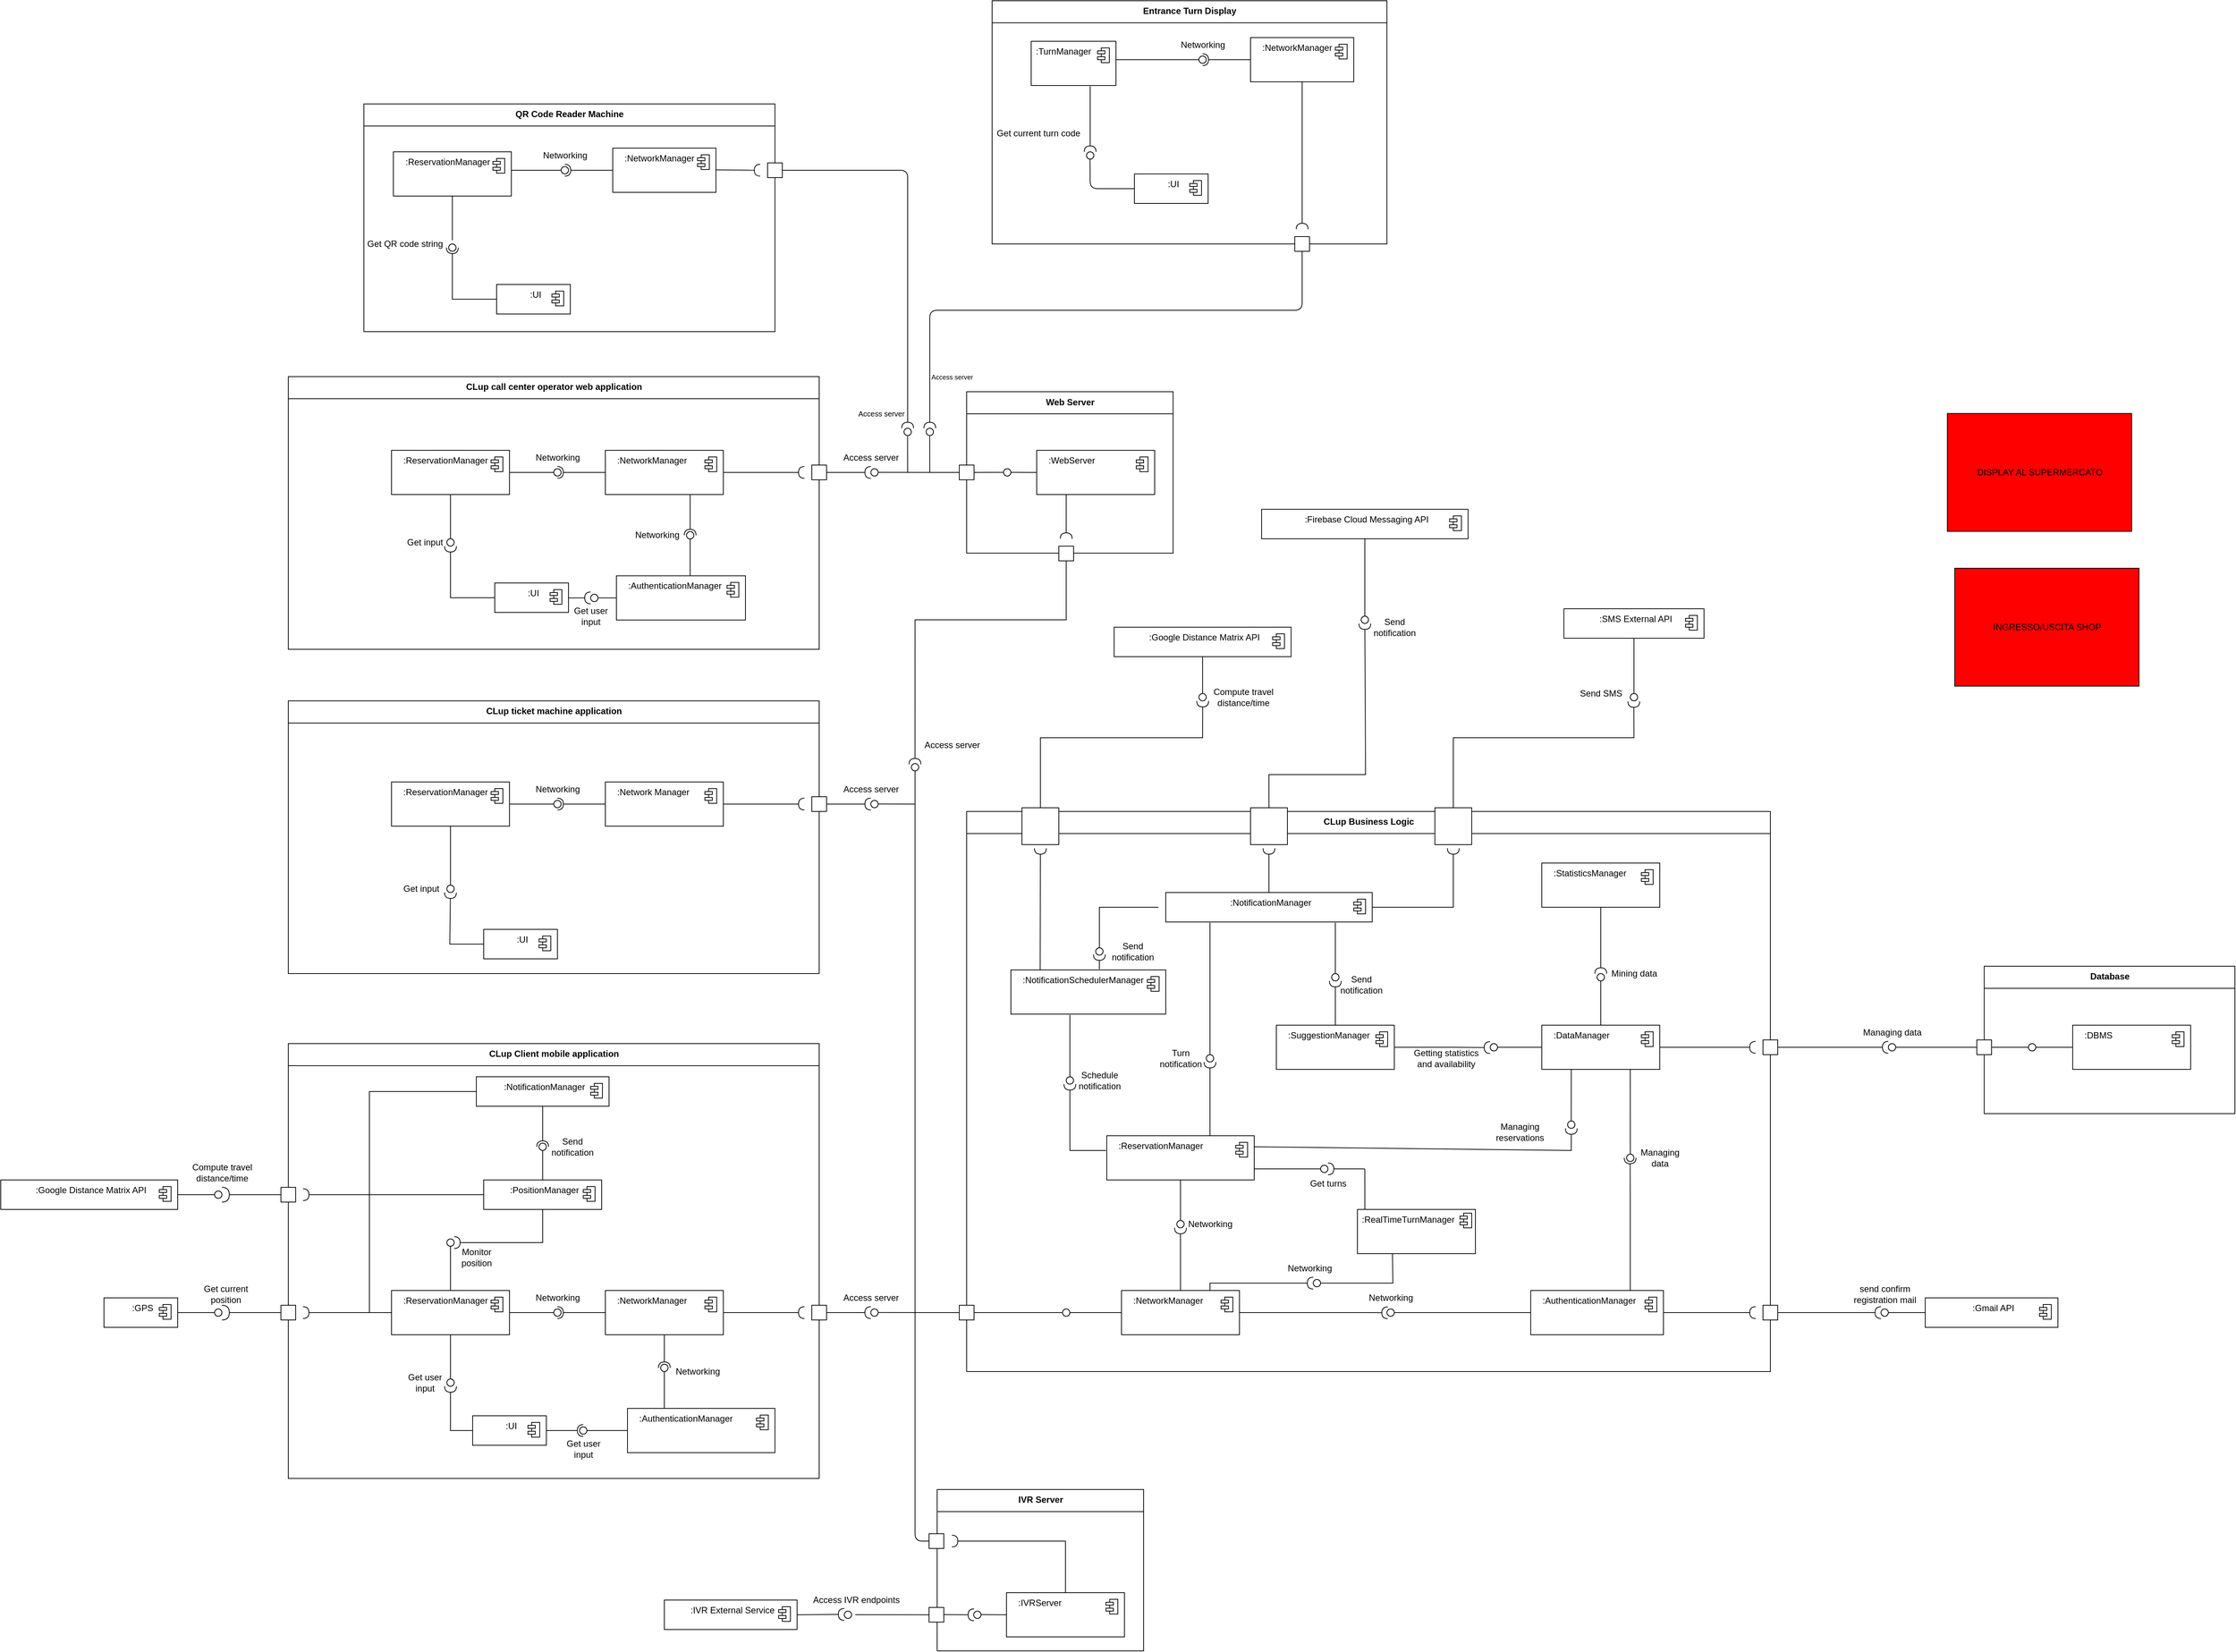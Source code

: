 <mxfile version="14.1.3" type="device"><diagram name="Page-1" id="b5b7bab2-c9e2-2cf4-8b2a-24fd1a2a6d21"><mxGraphModel dx="5786" dy="4646" grid="1" gridSize="10" guides="1" tooltips="1" connect="1" arrows="1" fold="1" page="1" pageScale="1" pageWidth="827" pageHeight="1169" background="#ffffff" math="0" shadow="0"><root><mxCell id="0"/><mxCell id="1" parent="0"/><mxCell id="LKI7J7PmhBCy7EkxlGjr-43" value="CLup call center operator web application" style="swimlane;fontStyle=1;align=center;verticalAlign=top;childLayout=stackLayout;horizontal=1;startSize=30;horizontalStack=0;resizeParent=1;resizeParentMax=0;resizeLast=0;collapsible=0;marginBottom=0;html=1;" parent="1" vertex="1"><mxGeometry x="-500" y="-1570" width="720" height="370" as="geometry"/></mxCell><mxCell id="XiIqTSchQPBwtgei0mHx-29" value="Database" style="swimlane;fontStyle=1;align=center;verticalAlign=top;childLayout=stackLayout;horizontal=1;startSize=30;horizontalStack=0;resizeParent=1;resizeParentMax=0;resizeLast=0;collapsible=0;marginBottom=0;html=1;" parent="1" vertex="1"><mxGeometry x="1800" y="-770" width="340" height="200" as="geometry"/></mxCell><mxCell id="XiIqTSchQPBwtgei0mHx-6" value="Web Server" style="swimlane;fontStyle=1;align=center;verticalAlign=top;childLayout=stackLayout;horizontal=1;startSize=30;horizontalStack=0;resizeParent=1;resizeParentMax=0;resizeLast=0;collapsible=0;marginBottom=0;html=1;" parent="1" vertex="1"><mxGeometry x="420" y="-1549.5" width="280" height="219" as="geometry"/></mxCell><mxCell id="ccNosKSUpTofuN7Gq0Dd-1" value="CLup Client mobile application" style="swimlane;fontStyle=1;align=center;verticalAlign=top;childLayout=stackLayout;horizontal=1;startSize=30;horizontalStack=0;resizeParent=1;resizeParentMax=0;resizeLast=0;collapsible=0;marginBottom=0;html=1;" parent="1" vertex="1"><mxGeometry x="-500" y="-665" width="720" height="590" as="geometry"/></mxCell><mxCell id="ccNosKSUpTofuN7Gq0Dd-31" value="" style="rounded=0;orthogonalLoop=1;jettySize=auto;html=1;endArrow=halfCircle;endFill=0;endSize=6;strokeWidth=1;exitX=0;exitY=0.5;exitDx=0;exitDy=0;" parent="1" source="ccNosKSUpTofuN7Gq0Dd-69" edge="1"><mxGeometry relative="1" as="geometry"><mxPoint x="-360" y="-295" as="sourcePoint"/><mxPoint x="-480" y="-300" as="targetPoint"/><Array as="points"/></mxGeometry></mxCell><mxCell id="ccNosKSUpTofuN7Gq0Dd-33" value="" style="group" parent="1" vertex="1" connectable="0"><mxGeometry x="-600" y="-305" width="10" height="10" as="geometry"/></mxCell><mxCell id="ccNosKSUpTofuN7Gq0Dd-30" value="" style="rounded=0;orthogonalLoop=1;jettySize=auto;html=1;endArrow=none;endFill=0;exitX=1;exitY=0.5;exitDx=0;exitDy=0;" parent="ccNosKSUpTofuN7Gq0Dd-33" source="ccNosKSUpTofuN7Gq0Dd-28" edge="1"><mxGeometry relative="1" as="geometry"><mxPoint x="60" y="35" as="sourcePoint"/><mxPoint y="5" as="targetPoint"/></mxGeometry></mxCell><mxCell id="ccNosKSUpTofuN7Gq0Dd-32" value="" style="ellipse;whiteSpace=wrap;html=1;fontFamily=Helvetica;fontSize=12;fontColor=#000000;align=center;strokeColor=#000000;fillColor=#ffffff;points=[];aspect=fixed;resizable=0;" parent="ccNosKSUpTofuN7Gq0Dd-33" vertex="1"><mxGeometry width="10" height="10" as="geometry"/></mxCell><mxCell id="ccNosKSUpTofuN7Gq0Dd-49" value="" style="rounded=0;whiteSpace=wrap;html=1;" parent="1" vertex="1"><mxGeometry x="210" y="-1450" width="20" height="20" as="geometry"/></mxCell><mxCell id="ccNosKSUpTofuN7Gq0Dd-53" value="" style="shape=requiredInterface;html=1;verticalLabelPosition=bottom;" parent="1" vertex="1"><mxGeometry x="-590" y="-310" width="10" height="20" as="geometry"/></mxCell><mxCell id="ccNosKSUpTofuN7Gq0Dd-55" value="" style="endArrow=none;html=1;exitX=1;exitY=0.5;exitDx=0;exitDy=0;exitPerimeter=0;" parent="1" source="ccNosKSUpTofuN7Gq0Dd-53" edge="1"><mxGeometry width="50" height="50" relative="1" as="geometry"><mxPoint x="-90" y="-255" as="sourcePoint"/><mxPoint x="-510" y="-300" as="targetPoint"/></mxGeometry></mxCell><mxCell id="ccNosKSUpTofuN7Gq0Dd-80" value="" style="group" parent="1" vertex="1" connectable="0"><mxGeometry x="-70" y="-1470" width="160" height="60" as="geometry"/></mxCell><mxCell id="ccNosKSUpTofuN7Gq0Dd-74" value="" style="fontStyle=1;align=center;verticalAlign=top;childLayout=stackLayout;horizontal=1;horizontalStack=0;resizeParent=1;resizeParentMax=0;resizeLast=0;marginBottom=0;" parent="ccNosKSUpTofuN7Gq0Dd-80" vertex="1"><mxGeometry width="160" height="60" as="geometry"/></mxCell><mxCell id="ccNosKSUpTofuN7Gq0Dd-75" value="&amp;nbsp; &amp;nbsp;:NetworkManager" style="html=1;align=left;spacingLeft=4;verticalAlign=top;strokeColor=none;fillColor=none;" parent="ccNosKSUpTofuN7Gq0Dd-80" vertex="1"><mxGeometry width="160" height="60" as="geometry"/></mxCell><mxCell id="ccNosKSUpTofuN7Gq0Dd-76" value="" style="shape=module;jettyWidth=10;jettyHeight=4;" parent="ccNosKSUpTofuN7Gq0Dd-75" vertex="1"><mxGeometry x="1" width="16" height="20" relative="1" as="geometry"><mxPoint x="-25" y="9" as="offset"/></mxGeometry></mxCell><mxCell id="ccNosKSUpTofuN7Gq0Dd-68" value="" style="fontStyle=1;align=center;verticalAlign=top;childLayout=stackLayout;horizontal=1;horizontalStack=0;resizeParent=1;resizeParentMax=0;resizeLast=0;marginBottom=0;" parent="1" vertex="1"><mxGeometry x="-360" y="-330" width="160" height="60" as="geometry"/></mxCell><mxCell id="ccNosKSUpTofuN7Gq0Dd-69" value="&amp;nbsp; &amp;nbsp;:ReservationManager" style="html=1;align=left;spacingLeft=4;verticalAlign=top;strokeColor=none;fillColor=none;" parent="1" vertex="1"><mxGeometry x="-360" y="-330" width="160" height="60" as="geometry"/></mxCell><mxCell id="ccNosKSUpTofuN7Gq0Dd-70" value="" style="shape=module;jettyWidth=10;jettyHeight=4;" parent="ccNosKSUpTofuN7Gq0Dd-69" vertex="1"><mxGeometry x="1" width="16" height="20" relative="1" as="geometry"><mxPoint x="-25" y="9" as="offset"/></mxGeometry></mxCell><mxCell id="ccNosKSUpTofuN7Gq0Dd-82" value="" style="group" parent="1" vertex="1" connectable="0"><mxGeometry x="-235" y="-480" width="160" height="40" as="geometry"/></mxCell><mxCell id="ccNosKSUpTofuN7Gq0Dd-35" value="" style="fontStyle=1;align=center;verticalAlign=top;childLayout=stackLayout;horizontal=1;horizontalStack=0;resizeParent=1;resizeParentMax=0;resizeLast=0;marginBottom=0;" parent="ccNosKSUpTofuN7Gq0Dd-82" vertex="1"><mxGeometry width="160" height="40" as="geometry"/></mxCell><mxCell id="ccNosKSUpTofuN7Gq0Dd-36" value=":PositionManager" style="html=1;align=center;spacingLeft=4;verticalAlign=top;strokeColor=none;fillColor=none;" parent="ccNosKSUpTofuN7Gq0Dd-82" vertex="1"><mxGeometry width="160" height="40" as="geometry"/></mxCell><mxCell id="ccNosKSUpTofuN7Gq0Dd-37" value="" style="shape=module;jettyWidth=10;jettyHeight=4;" parent="ccNosKSUpTofuN7Gq0Dd-36" vertex="1"><mxGeometry x="1" width="16" height="20" relative="1" as="geometry"><mxPoint x="-25" y="9" as="offset"/></mxGeometry></mxCell><mxCell id="ccNosKSUpTofuN7Gq0Dd-85" value="" style="group" parent="1" vertex="1" connectable="0"><mxGeometry x="-750" y="-320" width="100" height="40" as="geometry"/></mxCell><mxCell id="ccNosKSUpTofuN7Gq0Dd-27" value="" style="fontStyle=1;align=center;verticalAlign=top;childLayout=stackLayout;horizontal=1;horizontalStack=0;resizeParent=1;resizeParentMax=0;resizeLast=0;marginBottom=0;" parent="ccNosKSUpTofuN7Gq0Dd-85" vertex="1"><mxGeometry width="100" height="40" as="geometry"/></mxCell><mxCell id="ccNosKSUpTofuN7Gq0Dd-28" value=":GPS" style="html=1;align=center;spacingLeft=4;verticalAlign=top;strokeColor=none;fillColor=none;" parent="ccNosKSUpTofuN7Gq0Dd-85" vertex="1"><mxGeometry width="100" height="40" as="geometry"/></mxCell><mxCell id="ccNosKSUpTofuN7Gq0Dd-29" value="" style="shape=module;jettyWidth=10;jettyHeight=4;" parent="ccNosKSUpTofuN7Gq0Dd-28" vertex="1"><mxGeometry x="1" width="16" height="20" relative="1" as="geometry"><mxPoint x="-25" y="9" as="offset"/></mxGeometry></mxCell><mxCell id="ccNosKSUpTofuN7Gq0Dd-86" value="" style="group" parent="1" vertex="1" connectable="0"><mxGeometry x="-250" y="-160" width="100" height="40" as="geometry"/></mxCell><mxCell id="ccNosKSUpTofuN7Gq0Dd-87" value="" style="fontStyle=1;align=center;verticalAlign=top;childLayout=stackLayout;horizontal=1;horizontalStack=0;resizeParent=1;resizeParentMax=0;resizeLast=0;marginBottom=0;" parent="ccNosKSUpTofuN7Gq0Dd-86" vertex="1"><mxGeometry width="100" height="40" as="geometry"/></mxCell><mxCell id="ccNosKSUpTofuN7Gq0Dd-88" value=":UI" style="html=1;align=center;spacingLeft=4;verticalAlign=top;strokeColor=none;fillColor=none;" parent="ccNosKSUpTofuN7Gq0Dd-86" vertex="1"><mxGeometry width="100" height="40" as="geometry"/></mxCell><mxCell id="ccNosKSUpTofuN7Gq0Dd-89" value="" style="shape=module;jettyWidth=10;jettyHeight=4;" parent="ccNosKSUpTofuN7Gq0Dd-88" vertex="1"><mxGeometry x="1" width="16" height="20" relative="1" as="geometry"><mxPoint x="-25" y="9" as="offset"/></mxGeometry></mxCell><mxCell id="ccNosKSUpTofuN7Gq0Dd-90" value="" style="rounded=0;orthogonalLoop=1;jettySize=auto;html=1;endArrow=none;endFill=0;entryX=0;entryY=0.5;entryDx=0;entryDy=0;" parent="1" target="ccNosKSUpTofuN7Gq0Dd-127" edge="1"><mxGeometry relative="1" as="geometry"><mxPoint x="-390" y="-300" as="sourcePoint"/><mxPoint x="-245" y="-565" as="targetPoint"/><Array as="points"><mxPoint x="-390" y="-600"/></Array></mxGeometry></mxCell><mxCell id="ccNosKSUpTofuN7Gq0Dd-99" value="" style="rounded=0;orthogonalLoop=1;jettySize=auto;html=1;endArrow=none;endFill=0;exitX=1;exitY=0.5;exitDx=0;exitDy=0;" parent="1" target="ccNosKSUpTofuN7Gq0Dd-101" edge="1"><mxGeometry relative="1" as="geometry"><mxPoint x="-200" y="-1440" as="sourcePoint"/></mxGeometry></mxCell><mxCell id="ccNosKSUpTofuN7Gq0Dd-100" value="" style="rounded=0;orthogonalLoop=1;jettySize=auto;html=1;endArrow=halfCircle;endFill=0;entryX=0.5;entryY=0.5;entryDx=0;entryDy=0;endSize=6;strokeWidth=1;exitX=0;exitY=0.5;exitDx=0;exitDy=0;" parent="1" source="ccNosKSUpTofuN7Gq0Dd-75" target="ccNosKSUpTofuN7Gq0Dd-101" edge="1"><mxGeometry relative="1" as="geometry"><mxPoint x="-130" y="-1440" as="sourcePoint"/></mxGeometry></mxCell><mxCell id="ccNosKSUpTofuN7Gq0Dd-101" value="" style="ellipse;whiteSpace=wrap;html=1;fontFamily=Helvetica;fontSize=12;fontColor=#000000;align=center;strokeColor=#000000;fillColor=#ffffff;points=[];aspect=fixed;resizable=0;" parent="1" vertex="1"><mxGeometry x="-140" y="-1445" width="10" height="10" as="geometry"/></mxCell><mxCell id="ccNosKSUpTofuN7Gq0Dd-102" value="" style="rounded=0;orthogonalLoop=1;jettySize=auto;html=1;endArrow=none;endFill=0;exitX=0.5;exitY=0;exitDx=0;exitDy=0;" parent="1" source="ccNosKSUpTofuN7Gq0Dd-69" edge="1"><mxGeometry relative="1" as="geometry"><mxPoint x="-380" y="-385" as="sourcePoint"/><mxPoint x="-280" y="-390" as="targetPoint"/></mxGeometry></mxCell><mxCell id="ccNosKSUpTofuN7Gq0Dd-103" value="" style="rounded=0;orthogonalLoop=1;jettySize=auto;html=1;endArrow=halfCircle;endFill=0;endSize=6;strokeWidth=1;exitX=0.5;exitY=1;exitDx=0;exitDy=0;" parent="1" source="ccNosKSUpTofuN7Gq0Dd-36" target="ccNosKSUpTofuN7Gq0Dd-104" edge="1"><mxGeometry relative="1" as="geometry"><mxPoint x="-340" y="-385" as="sourcePoint"/><mxPoint x="-280" y="-400" as="targetPoint"/><Array as="points"><mxPoint x="-155" y="-395"/></Array></mxGeometry></mxCell><mxCell id="ccNosKSUpTofuN7Gq0Dd-104" value="" style="ellipse;whiteSpace=wrap;html=1;fontFamily=Helvetica;fontSize=12;fontColor=#000000;align=center;strokeColor=#000000;fillColor=#ffffff;points=[];aspect=fixed;resizable=0;" parent="1" vertex="1"><mxGeometry x="-285" y="-400" width="10" height="10" as="geometry"/></mxCell><mxCell id="ccNosKSUpTofuN7Gq0Dd-105" value="" style="rounded=0;orthogonalLoop=1;jettySize=auto;html=1;endArrow=none;endFill=0;exitX=0.5;exitY=1;exitDx=0;exitDy=0;entryX=0.5;entryY=1;entryDx=0;entryDy=0;" parent="1" source="ccNosKSUpTofuN7Gq0Dd-107" target="ccNosKSUpTofuN7Gq0Dd-69" edge="1"><mxGeometry relative="1" as="geometry"><mxPoint x="-275" y="-270" as="sourcePoint"/><mxPoint x="-275" y="-170" as="targetPoint"/></mxGeometry></mxCell><mxCell id="ccNosKSUpTofuN7Gq0Dd-106" value="" style="rounded=0;orthogonalLoop=1;jettySize=auto;html=1;endArrow=halfCircle;endFill=0;endSize=6;strokeWidth=1;exitX=0;exitY=0.5;exitDx=0;exitDy=0;" parent="1" source="ccNosKSUpTofuN7Gq0Dd-88" target="ccNosKSUpTofuN7Gq0Dd-107" edge="1"><mxGeometry relative="1" as="geometry"><mxPoint x="-305" y="-155" as="sourcePoint"/><mxPoint x="-315" y="-110" as="targetPoint"/><Array as="points"><mxPoint x="-280" y="-140"/></Array></mxGeometry></mxCell><mxCell id="ccNosKSUpTofuN7Gq0Dd-107" value="" style="ellipse;whiteSpace=wrap;html=1;fontFamily=Helvetica;fontSize=12;fontColor=#000000;align=center;strokeColor=#000000;fillColor=#ffffff;points=[];aspect=fixed;resizable=0;" parent="1" vertex="1"><mxGeometry x="-285" y="-210" width="10" height="10" as="geometry"/></mxCell><mxCell id="ccNosKSUpTofuN7Gq0Dd-109" value="" style="rounded=0;orthogonalLoop=1;jettySize=auto;html=1;endArrow=none;endFill=0;exitX=0.5;exitY=0;exitDx=0;exitDy=0;" parent="1" edge="1"><mxGeometry relative="1" as="geometry"><mxPoint x="-155" y="-480" as="sourcePoint"/><mxPoint x="-155" y="-520" as="targetPoint"/></mxGeometry></mxCell><mxCell id="ccNosKSUpTofuN7Gq0Dd-110" value="" style="rounded=0;orthogonalLoop=1;jettySize=auto;html=1;endArrow=halfCircle;endFill=0;endSize=6;strokeWidth=1;exitX=0.5;exitY=1;exitDx=0;exitDy=0;" parent="1" edge="1"><mxGeometry relative="1" as="geometry"><mxPoint x="-155" y="-580" as="sourcePoint"/><mxPoint x="-155" y="-525" as="targetPoint"/></mxGeometry></mxCell><mxCell id="ccNosKSUpTofuN7Gq0Dd-111" value="" style="ellipse;whiteSpace=wrap;html=1;fontFamily=Helvetica;fontSize=12;fontColor=#000000;align=center;strokeColor=#000000;fillColor=#ffffff;points=[];aspect=fixed;resizable=0;" parent="1" vertex="1"><mxGeometry x="-160" y="-530" width="10" height="10" as="geometry"/></mxCell><mxCell id="ccNosKSUpTofuN7Gq0Dd-113" value="" style="rounded=0;orthogonalLoop=1;jettySize=auto;html=1;endArrow=halfCircle;endFill=0;endSize=6;strokeWidth=1;exitX=1;exitY=0.5;exitDx=0;exitDy=0;" parent="1" edge="1"><mxGeometry relative="1" as="geometry"><mxPoint x="90" y="-1440" as="sourcePoint"/><mxPoint x="200" y="-1440" as="targetPoint"/></mxGeometry></mxCell><mxCell id="ccNosKSUpTofuN7Gq0Dd-114" value="" style="ellipse;whiteSpace=wrap;html=1;fontFamily=Helvetica;fontSize=12;fontColor=#000000;align=center;strokeColor=#000000;fillColor=#ffffff;points=[];aspect=fixed;resizable=0;" parent="1" vertex="1"><mxGeometry x="470" y="-1445" width="10" height="10" as="geometry"/></mxCell><mxCell id="ccNosKSUpTofuN7Gq0Dd-117" value="" style="rounded=0;orthogonalLoop=1;jettySize=auto;html=1;endArrow=none;endFill=0;exitX=0;exitY=0.5;exitDx=0;exitDy=0;" parent="1" source="ccNosKSUpTofuN7Gq0Dd-120" edge="1"><mxGeometry relative="1" as="geometry"><mxPoint x="360" y="-1440" as="sourcePoint"/><mxPoint x="300" y="-1440.12" as="targetPoint"/></mxGeometry></mxCell><mxCell id="ccNosKSUpTofuN7Gq0Dd-118" value="" style="rounded=0;orthogonalLoop=1;jettySize=auto;html=1;endArrow=halfCircle;endFill=0;endSize=6;strokeWidth=1;exitX=1;exitY=0.5;exitDx=0;exitDy=0;" parent="1" source="ccNosKSUpTofuN7Gq0Dd-49" edge="1"><mxGeometry relative="1" as="geometry"><mxPoint x="270" y="-1360" as="sourcePoint"/><mxPoint x="290" y="-1440" as="targetPoint"/></mxGeometry></mxCell><mxCell id="ccNosKSUpTofuN7Gq0Dd-119" value="" style="ellipse;whiteSpace=wrap;html=1;fontFamily=Helvetica;fontSize=12;fontColor=#000000;align=center;strokeColor=#000000;fillColor=#ffffff;points=[];aspect=fixed;resizable=0;" parent="1" vertex="1"><mxGeometry x="290" y="-1445" width="10" height="10" as="geometry"/></mxCell><mxCell id="ccNosKSUpTofuN7Gq0Dd-120" value="" style="rounded=0;whiteSpace=wrap;html=1;" parent="1" vertex="1"><mxGeometry x="410" y="-1450" width="20" height="20" as="geometry"/></mxCell><mxCell id="ccNosKSUpTofuN7Gq0Dd-121" value="" style="rounded=0;whiteSpace=wrap;html=1;" parent="1" vertex="1"><mxGeometry x="-510" y="-310" width="20" height="20" as="geometry"/></mxCell><mxCell id="ccNosKSUpTofuN7Gq0Dd-122" value="Get current&lt;br&gt;position" style="text;html=1;align=center;verticalAlign=middle;resizable=0;points=[];autosize=1;" parent="1" vertex="1"><mxGeometry x="-625" y="-340" width="80" height="30" as="geometry"/></mxCell><mxCell id="ccNosKSUpTofuN7Gq0Dd-123" value="Networking" style="text;html=1;align=center;verticalAlign=middle;resizable=0;points=[];autosize=1;" parent="1" vertex="1"><mxGeometry x="-175" y="-1470" width="80" height="20" as="geometry"/></mxCell><mxCell id="ccNosKSUpTofuN7Gq0Dd-124" value="Monitor&lt;br&gt;position" style="text;html=1;align=center;verticalAlign=middle;resizable=0;points=[];autosize=1;" parent="1" vertex="1"><mxGeometry x="-275" y="-390" width="60" height="30" as="geometry"/></mxCell><mxCell id="ccNosKSUpTofuN7Gq0Dd-125" value="" style="group" parent="1" vertex="1" connectable="0"><mxGeometry x="-245" y="-620" width="180" height="40" as="geometry"/></mxCell><mxCell id="ccNosKSUpTofuN7Gq0Dd-126" value="" style="fontStyle=1;align=center;verticalAlign=top;childLayout=stackLayout;horizontal=1;horizontalStack=0;resizeParent=1;resizeParentMax=0;resizeLast=0;marginBottom=0;" parent="ccNosKSUpTofuN7Gq0Dd-125" vertex="1"><mxGeometry width="180" height="40" as="geometry"/></mxCell><mxCell id="ccNosKSUpTofuN7Gq0Dd-127" value=":NotificationManager" style="html=1;align=center;spacingLeft=4;verticalAlign=top;strokeColor=none;fillColor=none;" parent="ccNosKSUpTofuN7Gq0Dd-125" vertex="1"><mxGeometry width="180" height="40" as="geometry"/></mxCell><mxCell id="ccNosKSUpTofuN7Gq0Dd-128" value="" style="shape=module;jettyWidth=10;jettyHeight=4;" parent="ccNosKSUpTofuN7Gq0Dd-127" vertex="1"><mxGeometry x="1" width="16" height="20" relative="1" as="geometry"><mxPoint x="-25" y="9" as="offset"/></mxGeometry></mxCell><mxCell id="ccNosKSUpTofuN7Gq0Dd-129" value="Send&lt;br&gt;notification" style="text;html=1;align=center;verticalAlign=middle;resizable=0;points=[];autosize=1;" parent="1" vertex="1"><mxGeometry x="-150" y="-540" width="70" height="30" as="geometry"/></mxCell><mxCell id="ccNosKSUpTofuN7Gq0Dd-130" value="Get user&lt;br&gt;input" style="text;html=1;align=center;verticalAlign=middle;resizable=0;points=[];autosize=1;" parent="1" vertex="1"><mxGeometry x="-345" y="-220" width="60" height="30" as="geometry"/></mxCell><mxCell id="ccNosKSUpTofuN7Gq0Dd-131" value="Access server" style="text;html=1;align=center;verticalAlign=middle;resizable=0;points=[];autosize=1;" parent="1" vertex="1"><mxGeometry x="245" y="-1470" width="90" height="20" as="geometry"/></mxCell><mxCell id="LKI7J7PmhBCy7EkxlGjr-17" value="" style="group" parent="1" vertex="1" connectable="0"><mxGeometry x="690" y="-870" width="280" height="40" as="geometry"/></mxCell><mxCell id="LKI7J7PmhBCy7EkxlGjr-18" value="" style="fontStyle=1;align=center;verticalAlign=top;childLayout=stackLayout;horizontal=1;horizontalStack=0;resizeParent=1;resizeParentMax=0;resizeLast=0;marginBottom=0;" parent="LKI7J7PmhBCy7EkxlGjr-17" vertex="1"><mxGeometry width="280" height="40" as="geometry"/></mxCell><mxCell id="LKI7J7PmhBCy7EkxlGjr-19" value=":NotificationManager" style="html=1;align=center;spacingLeft=4;verticalAlign=top;strokeColor=none;fillColor=none;" parent="LKI7J7PmhBCy7EkxlGjr-17" vertex="1"><mxGeometry width="280" height="40" as="geometry"/></mxCell><mxCell id="LKI7J7PmhBCy7EkxlGjr-20" value="" style="shape=module;jettyWidth=10;jettyHeight=4;" parent="LKI7J7PmhBCy7EkxlGjr-19" vertex="1"><mxGeometry x="1" width="16" height="20" relative="1" as="geometry"><mxPoint x="-25" y="9" as="offset"/></mxGeometry></mxCell><mxCell id="LKI7J7PmhBCy7EkxlGjr-44" value="" style="rounded=0;whiteSpace=wrap;html=1;" parent="1" vertex="1"><mxGeometry x="210" y="-310" width="20" height="20" as="geometry"/></mxCell><mxCell id="LKI7J7PmhBCy7EkxlGjr-45" value="" style="group" parent="1" vertex="1" connectable="0"><mxGeometry x="-70" y="-330" width="160" height="60" as="geometry"/></mxCell><mxCell id="LKI7J7PmhBCy7EkxlGjr-46" value="" style="fontStyle=1;align=center;verticalAlign=top;childLayout=stackLayout;horizontal=1;horizontalStack=0;resizeParent=1;resizeParentMax=0;resizeLast=0;marginBottom=0;" parent="LKI7J7PmhBCy7EkxlGjr-45" vertex="1"><mxGeometry width="160" height="60" as="geometry"/></mxCell><mxCell id="LKI7J7PmhBCy7EkxlGjr-47" value="&amp;nbsp; &amp;nbsp;:NetworkManager" style="html=1;align=left;spacingLeft=4;verticalAlign=top;strokeColor=none;fillColor=none;" parent="LKI7J7PmhBCy7EkxlGjr-45" vertex="1"><mxGeometry width="160" height="60" as="geometry"/></mxCell><mxCell id="LKI7J7PmhBCy7EkxlGjr-48" value="" style="shape=module;jettyWidth=10;jettyHeight=4;" parent="LKI7J7PmhBCy7EkxlGjr-47" vertex="1"><mxGeometry x="1" width="16" height="20" relative="1" as="geometry"><mxPoint x="-25" y="9" as="offset"/></mxGeometry></mxCell><mxCell id="LKI7J7PmhBCy7EkxlGjr-49" value="" style="rounded=0;orthogonalLoop=1;jettySize=auto;html=1;endArrow=none;endFill=0;exitX=1;exitY=0.5;exitDx=0;exitDy=0;" parent="1" target="LKI7J7PmhBCy7EkxlGjr-51" edge="1"><mxGeometry relative="1" as="geometry"><mxPoint x="-200" y="-300" as="sourcePoint"/></mxGeometry></mxCell><mxCell id="LKI7J7PmhBCy7EkxlGjr-50" value="" style="rounded=0;orthogonalLoop=1;jettySize=auto;html=1;endArrow=halfCircle;endFill=0;entryX=0.5;entryY=0.5;entryDx=0;entryDy=0;endSize=6;strokeWidth=1;exitX=0;exitY=0.5;exitDx=0;exitDy=0;" parent="1" source="LKI7J7PmhBCy7EkxlGjr-47" target="LKI7J7PmhBCy7EkxlGjr-51" edge="1"><mxGeometry relative="1" as="geometry"><mxPoint x="-130" y="-300" as="sourcePoint"/></mxGeometry></mxCell><mxCell id="LKI7J7PmhBCy7EkxlGjr-51" value="" style="ellipse;whiteSpace=wrap;html=1;fontFamily=Helvetica;fontSize=12;fontColor=#000000;align=center;strokeColor=#000000;fillColor=#ffffff;points=[];aspect=fixed;resizable=0;" parent="1" vertex="1"><mxGeometry x="-140" y="-305" width="10" height="10" as="geometry"/></mxCell><mxCell id="LKI7J7PmhBCy7EkxlGjr-53" value="" style="rounded=0;orthogonalLoop=1;jettySize=auto;html=1;endArrow=halfCircle;endFill=0;endSize=6;strokeWidth=1;exitX=1;exitY=0.5;exitDx=0;exitDy=0;" parent="1" edge="1"><mxGeometry relative="1" as="geometry"><mxPoint x="90" y="-300" as="sourcePoint"/><mxPoint x="200" y="-300" as="targetPoint"/></mxGeometry></mxCell><mxCell id="LKI7J7PmhBCy7EkxlGjr-54" value="" style="ellipse;whiteSpace=wrap;html=1;fontFamily=Helvetica;fontSize=12;fontColor=#000000;align=center;strokeColor=#000000;fillColor=#ffffff;points=[];aspect=fixed;resizable=0;" parent="1" vertex="1"><mxGeometry x="550" y="-305" width="10" height="10" as="geometry"/></mxCell><mxCell id="LKI7J7PmhBCy7EkxlGjr-55" value="" style="rounded=0;orthogonalLoop=1;jettySize=auto;html=1;endArrow=none;endFill=0;exitX=0;exitY=0.5;exitDx=0;exitDy=0;" parent="1" source="LKI7J7PmhBCy7EkxlGjr-58" edge="1"><mxGeometry relative="1" as="geometry"><mxPoint x="360" y="-300" as="sourcePoint"/><mxPoint x="300" y="-300.12" as="targetPoint"/></mxGeometry></mxCell><mxCell id="LKI7J7PmhBCy7EkxlGjr-56" value="" style="rounded=0;orthogonalLoop=1;jettySize=auto;html=1;endArrow=halfCircle;endFill=0;endSize=6;strokeWidth=1;exitX=1;exitY=0.5;exitDx=0;exitDy=0;" parent="1" source="LKI7J7PmhBCy7EkxlGjr-44" edge="1"><mxGeometry relative="1" as="geometry"><mxPoint x="270" y="-220" as="sourcePoint"/><mxPoint x="290" y="-300" as="targetPoint"/></mxGeometry></mxCell><mxCell id="LKI7J7PmhBCy7EkxlGjr-57" value="" style="ellipse;whiteSpace=wrap;html=1;fontFamily=Helvetica;fontSize=12;fontColor=#000000;align=center;strokeColor=#000000;fillColor=#ffffff;points=[];aspect=fixed;resizable=0;" parent="1" vertex="1"><mxGeometry x="290" y="-305" width="10" height="10" as="geometry"/></mxCell><mxCell id="LKI7J7PmhBCy7EkxlGjr-59" value="Networking" style="text;html=1;align=center;verticalAlign=middle;resizable=0;points=[];autosize=1;" parent="1" vertex="1"><mxGeometry x="-175" y="-330" width="80" height="20" as="geometry"/></mxCell><mxCell id="LKI7J7PmhBCy7EkxlGjr-60" value="Access server" style="text;html=1;align=center;verticalAlign=middle;resizable=0;points=[];autosize=1;" parent="1" vertex="1"><mxGeometry x="245" y="-330" width="90" height="20" as="geometry"/></mxCell><mxCell id="LKI7J7PmhBCy7EkxlGjr-62" value="" style="group" parent="1" vertex="1" connectable="0"><mxGeometry x="-220" y="-1290" width="100" height="40" as="geometry"/></mxCell><mxCell id="LKI7J7PmhBCy7EkxlGjr-63" value="" style="fontStyle=1;align=center;verticalAlign=top;childLayout=stackLayout;horizontal=1;horizontalStack=0;resizeParent=1;resizeParentMax=0;resizeLast=0;marginBottom=0;" parent="LKI7J7PmhBCy7EkxlGjr-62" vertex="1"><mxGeometry width="100" height="40" as="geometry"/></mxCell><mxCell id="LKI7J7PmhBCy7EkxlGjr-64" value=":UI" style="html=1;align=center;spacingLeft=4;verticalAlign=top;strokeColor=none;fillColor=none;" parent="LKI7J7PmhBCy7EkxlGjr-62" vertex="1"><mxGeometry width="100" height="40" as="geometry"/></mxCell><mxCell id="LKI7J7PmhBCy7EkxlGjr-65" value="" style="shape=module;jettyWidth=10;jettyHeight=4;" parent="LKI7J7PmhBCy7EkxlGjr-64" vertex="1"><mxGeometry x="1" width="16" height="20" relative="1" as="geometry"><mxPoint x="-25" y="9" as="offset"/></mxGeometry></mxCell><mxCell id="LKI7J7PmhBCy7EkxlGjr-66" value="" style="rounded=0;orthogonalLoop=1;jettySize=auto;html=1;endArrow=none;endFill=0;entryX=0.5;entryY=1;entryDx=0;entryDy=0;" parent="1" edge="1"><mxGeometry relative="1" as="geometry"><mxPoint x="-280" y="-1350" as="sourcePoint"/><mxPoint x="-280" y="-1410" as="targetPoint"/></mxGeometry></mxCell><mxCell id="LKI7J7PmhBCy7EkxlGjr-67" value="" style="rounded=0;orthogonalLoop=1;jettySize=auto;html=1;endArrow=halfCircle;endFill=0;endSize=6;strokeWidth=1;exitX=0;exitY=0.5;exitDx=0;exitDy=0;" parent="1" source="LKI7J7PmhBCy7EkxlGjr-64" target="LKI7J7PmhBCy7EkxlGjr-68" edge="1"><mxGeometry relative="1" as="geometry"><mxPoint x="-260" y="-1265" as="sourcePoint"/><mxPoint x="-270" y="-1220" as="targetPoint"/><Array as="points"><mxPoint x="-280" y="-1270"/></Array></mxGeometry></mxCell><mxCell id="LKI7J7PmhBCy7EkxlGjr-68" value="" style="ellipse;whiteSpace=wrap;html=1;fontFamily=Helvetica;fontSize=12;fontColor=#000000;align=center;strokeColor=#000000;fillColor=#ffffff;points=[];aspect=fixed;resizable=0;" parent="1" vertex="1"><mxGeometry x="-285" y="-1350" width="10" height="10" as="geometry"/></mxCell><mxCell id="LKI7J7PmhBCy7EkxlGjr-69" value="Get input" style="text;html=1;align=center;verticalAlign=middle;resizable=0;points=[];autosize=1;" parent="1" vertex="1"><mxGeometry x="-345" y="-1355" width="60" height="20" as="geometry"/></mxCell><mxCell id="LKI7J7PmhBCy7EkxlGjr-72" value="CLup ticket machine application" style="swimlane;fontStyle=1;align=center;verticalAlign=top;childLayout=stackLayout;horizontal=1;startSize=30;horizontalStack=0;resizeParent=1;resizeParentMax=0;resizeLast=0;collapsible=0;marginBottom=0;html=1;" parent="1" vertex="1"><mxGeometry x="-500" y="-1130" width="720" height="370" as="geometry"/></mxCell><mxCell id="LKI7J7PmhBCy7EkxlGjr-75" value="" style="group" parent="1" vertex="1" connectable="0"><mxGeometry x="-360" y="-1020" width="160" height="60" as="geometry"/></mxCell><mxCell id="LKI7J7PmhBCy7EkxlGjr-76" value="" style="fontStyle=1;align=center;verticalAlign=top;childLayout=stackLayout;horizontal=1;horizontalStack=0;resizeParent=1;resizeParentMax=0;resizeLast=0;marginBottom=0;" parent="LKI7J7PmhBCy7EkxlGjr-75" vertex="1"><mxGeometry width="160" height="60" as="geometry"/></mxCell><mxCell id="LKI7J7PmhBCy7EkxlGjr-77" value="&amp;nbsp; &amp;nbsp;:ReservationManager" style="html=1;align=left;spacingLeft=4;verticalAlign=top;strokeColor=none;fillColor=none;" parent="LKI7J7PmhBCy7EkxlGjr-75" vertex="1"><mxGeometry width="160" height="60" as="geometry"/></mxCell><mxCell id="LKI7J7PmhBCy7EkxlGjr-78" value="" style="shape=module;jettyWidth=10;jettyHeight=4;" parent="LKI7J7PmhBCy7EkxlGjr-77" vertex="1"><mxGeometry x="1" width="16" height="20" relative="1" as="geometry"><mxPoint x="-25" y="9" as="offset"/></mxGeometry></mxCell><mxCell id="LKI7J7PmhBCy7EkxlGjr-79" value="" style="group" parent="1" vertex="1" connectable="0"><mxGeometry x="-235" y="-820" width="100" height="40" as="geometry"/></mxCell><mxCell id="LKI7J7PmhBCy7EkxlGjr-80" value="" style="fontStyle=1;align=center;verticalAlign=top;childLayout=stackLayout;horizontal=1;horizontalStack=0;resizeParent=1;resizeParentMax=0;resizeLast=0;marginBottom=0;" parent="LKI7J7PmhBCy7EkxlGjr-79" vertex="1"><mxGeometry width="100" height="40" as="geometry"/></mxCell><mxCell id="LKI7J7PmhBCy7EkxlGjr-81" value=":UI" style="html=1;align=center;spacingLeft=4;verticalAlign=top;strokeColor=none;fillColor=none;" parent="LKI7J7PmhBCy7EkxlGjr-79" vertex="1"><mxGeometry width="100" height="40" as="geometry"/></mxCell><mxCell id="LKI7J7PmhBCy7EkxlGjr-82" value="" style="shape=module;jettyWidth=10;jettyHeight=4;" parent="LKI7J7PmhBCy7EkxlGjr-81" vertex="1"><mxGeometry x="1" width="16" height="20" relative="1" as="geometry"><mxPoint x="-25" y="9" as="offset"/></mxGeometry></mxCell><mxCell id="LKI7J7PmhBCy7EkxlGjr-83" value="" style="rounded=0;orthogonalLoop=1;jettySize=auto;html=1;endArrow=none;endFill=0;entryX=0.5;entryY=1;entryDx=0;entryDy=0;" parent="1" target="LKI7J7PmhBCy7EkxlGjr-77" edge="1"><mxGeometry relative="1" as="geometry"><mxPoint x="-280" y="-880" as="sourcePoint"/><mxPoint x="-295" y="-940" as="targetPoint"/></mxGeometry></mxCell><mxCell id="LKI7J7PmhBCy7EkxlGjr-84" value="" style="rounded=0;orthogonalLoop=1;jettySize=auto;html=1;endArrow=halfCircle;endFill=0;endSize=6;strokeWidth=1;exitX=0;exitY=0.5;exitDx=0;exitDy=0;" parent="1" source="LKI7J7PmhBCy7EkxlGjr-81" target="LKI7J7PmhBCy7EkxlGjr-85" edge="1"><mxGeometry relative="1" as="geometry"><mxPoint x="-275" y="-795" as="sourcePoint"/><mxPoint x="-285" y="-750" as="targetPoint"/><Array as="points"><mxPoint x="-281" y="-800"/></Array></mxGeometry></mxCell><mxCell id="LKI7J7PmhBCy7EkxlGjr-85" value="" style="ellipse;whiteSpace=wrap;html=1;fontFamily=Helvetica;fontSize=12;fontColor=#000000;align=center;strokeColor=#000000;fillColor=#ffffff;points=[];aspect=fixed;resizable=0;" parent="1" vertex="1"><mxGeometry x="-285" y="-880" width="10" height="10" as="geometry"/></mxCell><mxCell id="LKI7J7PmhBCy7EkxlGjr-86" value="Get input" style="text;html=1;align=center;verticalAlign=middle;resizable=0;points=[];autosize=1;" parent="1" vertex="1"><mxGeometry x="-350" y="-885" width="60" height="20" as="geometry"/></mxCell><mxCell id="LKI7J7PmhBCy7EkxlGjr-87" value="" style="rounded=0;whiteSpace=wrap;html=1;" parent="1" vertex="1"><mxGeometry x="210" y="-1000" width="20" height="20" as="geometry"/></mxCell><mxCell id="LKI7J7PmhBCy7EkxlGjr-88" value="" style="group" parent="1" vertex="1" connectable="0"><mxGeometry x="-70" y="-1020" width="160" height="60" as="geometry"/></mxCell><mxCell id="LKI7J7PmhBCy7EkxlGjr-89" value="" style="fontStyle=1;align=center;verticalAlign=top;childLayout=stackLayout;horizontal=1;horizontalStack=0;resizeParent=1;resizeParentMax=0;resizeLast=0;marginBottom=0;" parent="LKI7J7PmhBCy7EkxlGjr-88" vertex="1"><mxGeometry width="160" height="60" as="geometry"/></mxCell><mxCell id="LKI7J7PmhBCy7EkxlGjr-90" value="&amp;nbsp; &amp;nbsp;:Network Manager" style="html=1;align=left;spacingLeft=4;verticalAlign=top;strokeColor=none;fillColor=none;" parent="LKI7J7PmhBCy7EkxlGjr-88" vertex="1"><mxGeometry width="160" height="60" as="geometry"/></mxCell><mxCell id="LKI7J7PmhBCy7EkxlGjr-91" value="" style="shape=module;jettyWidth=10;jettyHeight=4;" parent="LKI7J7PmhBCy7EkxlGjr-90" vertex="1"><mxGeometry x="1" width="16" height="20" relative="1" as="geometry"><mxPoint x="-25" y="9" as="offset"/></mxGeometry></mxCell><mxCell id="LKI7J7PmhBCy7EkxlGjr-92" value="" style="rounded=0;orthogonalLoop=1;jettySize=auto;html=1;endArrow=none;endFill=0;exitX=1;exitY=0.5;exitDx=0;exitDy=0;" parent="1" target="LKI7J7PmhBCy7EkxlGjr-94" edge="1"><mxGeometry relative="1" as="geometry"><mxPoint x="-200" y="-990" as="sourcePoint"/></mxGeometry></mxCell><mxCell id="LKI7J7PmhBCy7EkxlGjr-93" value="" style="rounded=0;orthogonalLoop=1;jettySize=auto;html=1;endArrow=halfCircle;endFill=0;entryX=0.5;entryY=0.5;entryDx=0;entryDy=0;endSize=6;strokeWidth=1;exitX=0;exitY=0.5;exitDx=0;exitDy=0;" parent="1" source="LKI7J7PmhBCy7EkxlGjr-90" target="LKI7J7PmhBCy7EkxlGjr-94" edge="1"><mxGeometry relative="1" as="geometry"><mxPoint x="-130" y="-990" as="sourcePoint"/></mxGeometry></mxCell><mxCell id="LKI7J7PmhBCy7EkxlGjr-94" value="" style="ellipse;whiteSpace=wrap;html=1;fontFamily=Helvetica;fontSize=12;fontColor=#000000;align=center;strokeColor=#000000;fillColor=#ffffff;points=[];aspect=fixed;resizable=0;" parent="1" vertex="1"><mxGeometry x="-140" y="-995" width="10" height="10" as="geometry"/></mxCell><mxCell id="LKI7J7PmhBCy7EkxlGjr-96" value="" style="rounded=0;orthogonalLoop=1;jettySize=auto;html=1;endArrow=halfCircle;endFill=0;endSize=6;strokeWidth=1;exitX=1;exitY=0.5;exitDx=0;exitDy=0;" parent="1" edge="1"><mxGeometry relative="1" as="geometry"><mxPoint x="90" y="-990" as="sourcePoint"/><mxPoint x="200" y="-990" as="targetPoint"/></mxGeometry></mxCell><mxCell id="LKI7J7PmhBCy7EkxlGjr-98" value="" style="rounded=0;orthogonalLoop=1;jettySize=auto;html=1;endArrow=none;endFill=0;" parent="1" edge="1"><mxGeometry relative="1" as="geometry"><mxPoint x="350" y="-300" as="sourcePoint"/><mxPoint x="300" y="-990.12" as="targetPoint"/><Array as="points"><mxPoint x="350" y="-990"/></Array></mxGeometry></mxCell><mxCell id="LKI7J7PmhBCy7EkxlGjr-99" value="" style="rounded=0;orthogonalLoop=1;jettySize=auto;html=1;endArrow=halfCircle;endFill=0;endSize=6;strokeWidth=1;exitX=1;exitY=0.5;exitDx=0;exitDy=0;" parent="1" source="LKI7J7PmhBCy7EkxlGjr-87" edge="1"><mxGeometry relative="1" as="geometry"><mxPoint x="270" y="-910" as="sourcePoint"/><mxPoint x="290" y="-990" as="targetPoint"/></mxGeometry></mxCell><mxCell id="LKI7J7PmhBCy7EkxlGjr-100" value="" style="ellipse;whiteSpace=wrap;html=1;fontFamily=Helvetica;fontSize=12;fontColor=#000000;align=center;strokeColor=#000000;fillColor=#ffffff;points=[];aspect=fixed;resizable=0;" parent="1" vertex="1"><mxGeometry x="290" y="-995" width="10" height="10" as="geometry"/></mxCell><mxCell id="LKI7J7PmhBCy7EkxlGjr-102" value="Networking" style="text;html=1;align=center;verticalAlign=middle;resizable=0;points=[];autosize=1;" parent="1" vertex="1"><mxGeometry x="-175" y="-1020" width="80" height="20" as="geometry"/></mxCell><mxCell id="LKI7J7PmhBCy7EkxlGjr-103" value="Access server" style="text;html=1;align=center;verticalAlign=middle;resizable=0;points=[];autosize=1;" parent="1" vertex="1"><mxGeometry x="245" y="-1020" width="90" height="20" as="geometry"/></mxCell><mxCell id="LKI7J7PmhBCy7EkxlGjr-104" value="" style="group" parent="1" vertex="1" connectable="0"><mxGeometry x="1185" y="-330" width="180" height="60" as="geometry"/></mxCell><mxCell id="LKI7J7PmhBCy7EkxlGjr-105" value="" style="fontStyle=1;align=center;verticalAlign=top;childLayout=stackLayout;horizontal=1;horizontalStack=0;resizeParent=1;resizeParentMax=0;resizeLast=0;marginBottom=0;" parent="LKI7J7PmhBCy7EkxlGjr-104" vertex="1"><mxGeometry width="180" height="60" as="geometry"/></mxCell><mxCell id="LKI7J7PmhBCy7EkxlGjr-106" value="&amp;nbsp; &amp;nbsp;:AuthenticationManager" style="html=1;align=left;spacingLeft=4;verticalAlign=top;strokeColor=none;fillColor=none;" parent="LKI7J7PmhBCy7EkxlGjr-104" vertex="1"><mxGeometry width="180" height="60" as="geometry"/></mxCell><mxCell id="LKI7J7PmhBCy7EkxlGjr-107" value="" style="shape=module;jettyWidth=10;jettyHeight=4;" parent="LKI7J7PmhBCy7EkxlGjr-106" vertex="1"><mxGeometry x="1" width="16" height="20" relative="1" as="geometry"><mxPoint x="-25" y="9" as="offset"/></mxGeometry></mxCell><mxCell id="LKI7J7PmhBCy7EkxlGjr-108" value="" style="group" parent="1" vertex="1" connectable="0"><mxGeometry x="630" y="-330" width="160" height="60" as="geometry"/></mxCell><mxCell id="LKI7J7PmhBCy7EkxlGjr-109" value="" style="fontStyle=1;align=center;verticalAlign=top;childLayout=stackLayout;horizontal=1;horizontalStack=0;resizeParent=1;resizeParentMax=0;resizeLast=0;marginBottom=0;" parent="LKI7J7PmhBCy7EkxlGjr-108" vertex="1"><mxGeometry width="160" height="60" as="geometry"/></mxCell><mxCell id="LKI7J7PmhBCy7EkxlGjr-110" value="&amp;nbsp; &amp;nbsp;:NetworkManager" style="html=1;align=left;spacingLeft=4;verticalAlign=top;strokeColor=none;fillColor=none;" parent="LKI7J7PmhBCy7EkxlGjr-108" vertex="1"><mxGeometry width="160" height="60" as="geometry"/></mxCell><mxCell id="LKI7J7PmhBCy7EkxlGjr-111" value="" style="shape=module;jettyWidth=10;jettyHeight=4;" parent="LKI7J7PmhBCy7EkxlGjr-110" vertex="1"><mxGeometry x="1" width="16" height="20" relative="1" as="geometry"><mxPoint x="-25" y="9" as="offset"/></mxGeometry></mxCell><mxCell id="LKI7J7PmhBCy7EkxlGjr-112" value="" style="group" parent="1" vertex="1" connectable="0"><mxGeometry x="1200" y="-690" width="160" height="60" as="geometry"/></mxCell><mxCell id="LKI7J7PmhBCy7EkxlGjr-113" value="" style="fontStyle=1;align=center;verticalAlign=top;childLayout=stackLayout;horizontal=1;horizontalStack=0;resizeParent=1;resizeParentMax=0;resizeLast=0;marginBottom=0;" parent="LKI7J7PmhBCy7EkxlGjr-112" vertex="1"><mxGeometry width="160" height="60" as="geometry"/></mxCell><mxCell id="LKI7J7PmhBCy7EkxlGjr-114" value="&amp;nbsp; &amp;nbsp;:DataManager" style="html=1;align=left;spacingLeft=4;verticalAlign=top;strokeColor=none;fillColor=none;" parent="LKI7J7PmhBCy7EkxlGjr-112" vertex="1"><mxGeometry width="160" height="60" as="geometry"/></mxCell><mxCell id="LKI7J7PmhBCy7EkxlGjr-115" value="" style="shape=module;jettyWidth=10;jettyHeight=4;" parent="LKI7J7PmhBCy7EkxlGjr-114" vertex="1"><mxGeometry x="1" width="16" height="20" relative="1" as="geometry"><mxPoint x="-25" y="9" as="offset"/></mxGeometry></mxCell><mxCell id="LKI7J7PmhBCy7EkxlGjr-116" value="" style="group" parent="1" vertex="1" connectable="0"><mxGeometry x="840" y="-690" width="160" height="60" as="geometry"/></mxCell><mxCell id="LKI7J7PmhBCy7EkxlGjr-117" value="" style="fontStyle=1;align=center;verticalAlign=top;childLayout=stackLayout;horizontal=1;horizontalStack=0;resizeParent=1;resizeParentMax=0;resizeLast=0;marginBottom=0;" parent="LKI7J7PmhBCy7EkxlGjr-116" vertex="1"><mxGeometry width="160" height="60" as="geometry"/></mxCell><mxCell id="LKI7J7PmhBCy7EkxlGjr-118" value="&amp;nbsp; &amp;nbsp;:SuggestionManager" style="html=1;align=left;spacingLeft=4;verticalAlign=top;strokeColor=none;fillColor=none;" parent="LKI7J7PmhBCy7EkxlGjr-116" vertex="1"><mxGeometry width="160" height="60" as="geometry"/></mxCell><mxCell id="LKI7J7PmhBCy7EkxlGjr-119" value="" style="shape=module;jettyWidth=10;jettyHeight=4;" parent="LKI7J7PmhBCy7EkxlGjr-118" vertex="1"><mxGeometry x="1" width="16" height="20" relative="1" as="geometry"><mxPoint x="-25" y="9" as="offset"/></mxGeometry></mxCell><mxCell id="LKI7J7PmhBCy7EkxlGjr-120" value="" style="group" parent="1" vertex="1" connectable="0"><mxGeometry x="1200" y="-910" width="160" height="60" as="geometry"/></mxCell><mxCell id="LKI7J7PmhBCy7EkxlGjr-121" value="" style="fontStyle=1;align=center;verticalAlign=top;childLayout=stackLayout;horizontal=1;horizontalStack=0;resizeParent=1;resizeParentMax=0;resizeLast=0;marginBottom=0;" parent="LKI7J7PmhBCy7EkxlGjr-120" vertex="1"><mxGeometry width="160" height="60" as="geometry"/></mxCell><mxCell id="LKI7J7PmhBCy7EkxlGjr-122" value="&amp;nbsp; &amp;nbsp;:StatisticsManager" style="html=1;align=left;spacingLeft=4;verticalAlign=top;strokeColor=none;fillColor=none;" parent="LKI7J7PmhBCy7EkxlGjr-120" vertex="1"><mxGeometry width="160" height="60" as="geometry"/></mxCell><mxCell id="LKI7J7PmhBCy7EkxlGjr-123" value="" style="shape=module;jettyWidth=10;jettyHeight=4;" parent="LKI7J7PmhBCy7EkxlGjr-122" vertex="1"><mxGeometry x="1" width="16" height="20" relative="1" as="geometry"><mxPoint x="-25" y="9" as="offset"/></mxGeometry></mxCell><mxCell id="LKI7J7PmhBCy7EkxlGjr-124" value="" style="rounded=0;orthogonalLoop=1;jettySize=auto;html=1;endArrow=none;endFill=0;exitX=0;exitY=0.5;exitDx=0;exitDy=0;entryX=1.021;entryY=0.503;entryDx=0;entryDy=0;entryPerimeter=0;" parent="1" source="LKI7J7PmhBCy7EkxlGjr-110" target="LKI7J7PmhBCy7EkxlGjr-54" edge="1"><mxGeometry relative="1" as="geometry"><mxPoint x="720" y="-405" as="sourcePoint"/></mxGeometry></mxCell><mxCell id="LKI7J7PmhBCy7EkxlGjr-131" value="" style="rounded=0;orthogonalLoop=1;jettySize=auto;html=1;endArrow=halfCircle;endFill=0;endSize=6;strokeWidth=1;exitX=0.5;exitY=0;exitDx=0;exitDy=0;" parent="1" source="LKI7J7PmhBCy7EkxlGjr-110" target="LKI7J7PmhBCy7EkxlGjr-132" edge="1"><mxGeometry relative="1" as="geometry"><mxPoint x="650" y="-380" as="sourcePoint"/><mxPoint x="691" y="-400" as="targetPoint"/></mxGeometry></mxCell><mxCell id="LKI7J7PmhBCy7EkxlGjr-132" value="" style="ellipse;whiteSpace=wrap;html=1;fontFamily=Helvetica;fontSize=12;fontColor=#000000;align=center;strokeColor=#000000;fillColor=#ffffff;points=[];aspect=fixed;resizable=0;" parent="1" vertex="1"><mxGeometry x="705" y="-425" width="10" height="10" as="geometry"/></mxCell><mxCell id="LKI7J7PmhBCy7EkxlGjr-133" value="" style="rounded=0;orthogonalLoop=1;jettySize=auto;html=1;endArrow=none;endFill=0;exitX=0.5;exitY=1;exitDx=0;exitDy=0;" parent="1" source="LKI7J7PmhBCy7EkxlGjr-15" target="LKI7J7PmhBCy7EkxlGjr-132" edge="1"><mxGeometry relative="1" as="geometry"><mxPoint x="690" y="-500" as="sourcePoint"/><mxPoint x="690" y="-420" as="targetPoint"/></mxGeometry></mxCell><mxCell id="LKI7J7PmhBCy7EkxlGjr-134" value="Networking" style="text;html=1;align=center;verticalAlign=middle;resizable=0;points=[];autosize=1;" parent="1" vertex="1"><mxGeometry x="955" y="-330" width="80" height="20" as="geometry"/></mxCell><mxCell id="LKI7J7PmhBCy7EkxlGjr-136" value="" style="rounded=0;orthogonalLoop=1;jettySize=auto;html=1;endArrow=halfCircle;endFill=0;endSize=6;strokeWidth=1;exitX=1;exitY=0.5;exitDx=0;exitDy=0;entryX=0.105;entryY=0.519;entryDx=0;entryDy=0;entryPerimeter=0;" parent="1" source="LKI7J7PmhBCy7EkxlGjr-110" target="LKI7J7PmhBCy7EkxlGjr-137" edge="1"><mxGeometry relative="1" as="geometry"><mxPoint x="470" y="-465" as="sourcePoint"/><mxPoint x="970" y="-360" as="targetPoint"/><Array as="points"><mxPoint x="970" y="-300"/></Array></mxGeometry></mxCell><mxCell id="LKI7J7PmhBCy7EkxlGjr-137" value="" style="ellipse;whiteSpace=wrap;html=1;fontFamily=Helvetica;fontSize=12;fontColor=#000000;align=center;strokeColor=#000000;fillColor=#ffffff;points=[];aspect=fixed;resizable=0;" parent="1" vertex="1"><mxGeometry x="990" y="-305" width="10" height="10" as="geometry"/></mxCell><mxCell id="LKI7J7PmhBCy7EkxlGjr-138" value="" style="rounded=0;orthogonalLoop=1;jettySize=auto;html=1;endArrow=none;endFill=0;exitX=0;exitY=0.5;exitDx=0;exitDy=0;" parent="1" source="LKI7J7PmhBCy7EkxlGjr-106" target="LKI7J7PmhBCy7EkxlGjr-137" edge="1"><mxGeometry relative="1" as="geometry"><mxPoint x="970" y="-480" as="sourcePoint"/><mxPoint x="970" y="-400" as="targetPoint"/></mxGeometry></mxCell><mxCell id="LKI7J7PmhBCy7EkxlGjr-142" value="Networking" style="text;html=1;align=center;verticalAlign=middle;resizable=0;points=[];autosize=1;" parent="1" vertex="1"><mxGeometry x="710" y="-430" width="80" height="20" as="geometry"/></mxCell><mxCell id="LKI7J7PmhBCy7EkxlGjr-145" value="" style="rounded=0;orthogonalLoop=1;jettySize=auto;html=1;endArrow=none;endFill=0;exitX=0.75;exitY=1;exitDx=0;exitDy=0;entryX=0.509;entryY=0.04;entryDx=0;entryDy=0;entryPerimeter=0;" parent="1" source="LKI7J7PmhBCy7EkxlGjr-114" target="LKI7J7PmhBCy7EkxlGjr-147" edge="1"><mxGeometry relative="1" as="geometry"><mxPoint x="980" y="-515" as="sourcePoint"/><mxPoint x="1280" y="-560" as="targetPoint"/></mxGeometry></mxCell><mxCell id="LKI7J7PmhBCy7EkxlGjr-146" value="" style="rounded=0;orthogonalLoop=1;jettySize=auto;html=1;endArrow=halfCircle;endFill=0;endSize=6;strokeWidth=1;exitX=0.75;exitY=0;exitDx=0;exitDy=0;entryX=-0.003;entryY=0.499;entryDx=0;entryDy=0;entryPerimeter=0;" parent="1" source="LKI7J7PmhBCy7EkxlGjr-106" edge="1"><mxGeometry relative="1" as="geometry"><mxPoint x="1130" y="-530" as="sourcePoint"/><mxPoint x="1319.79" y="-510.03" as="targetPoint"/><Array as="points"><mxPoint x="1320" y="-460"/></Array></mxGeometry></mxCell><mxCell id="LKI7J7PmhBCy7EkxlGjr-147" value="" style="ellipse;whiteSpace=wrap;html=1;fontFamily=Helvetica;fontSize=12;fontColor=#000000;align=center;strokeColor=#000000;fillColor=#ffffff;points=[];aspect=fixed;resizable=0;" parent="1" vertex="1"><mxGeometry x="1315" y="-515" width="10" height="10" as="geometry"/></mxCell><mxCell id="LKI7J7PmhBCy7EkxlGjr-152" value="" style="rounded=0;orthogonalLoop=1;jettySize=auto;html=1;endArrow=none;endFill=0;" parent="1" edge="1"><mxGeometry relative="1" as="geometry"><mxPoint x="1790" y="-660" as="sourcePoint"/><mxPoint x="1670" y="-660" as="targetPoint"/></mxGeometry></mxCell><mxCell id="LKI7J7PmhBCy7EkxlGjr-153" value="" style="rounded=0;orthogonalLoop=1;jettySize=auto;html=1;endArrow=halfCircle;endFill=0;endSize=6;strokeWidth=1;exitX=1;exitY=0.5;exitDx=0;exitDy=0;" parent="1" source="LKI7J7PmhBCy7EkxlGjr-114" edge="1"><mxGeometry relative="1" as="geometry"><mxPoint x="1640" y="-665" as="sourcePoint"/><mxPoint x="1490" y="-660" as="targetPoint"/></mxGeometry></mxCell><mxCell id="LKI7J7PmhBCy7EkxlGjr-154" value="" style="ellipse;whiteSpace=wrap;html=1;fontFamily=Helvetica;fontSize=12;fontColor=#000000;align=center;strokeColor=#000000;fillColor=#ffffff;points=[];aspect=fixed;resizable=0;" parent="1" vertex="1"><mxGeometry x="1670" y="-665" width="10" height="10" as="geometry"/></mxCell><mxCell id="LKI7J7PmhBCy7EkxlGjr-159" value="" style="rounded=0;orthogonalLoop=1;jettySize=auto;html=1;endArrow=halfCircle;endFill=0;endSize=6;strokeWidth=1;" parent="1" source="LKI7J7PmhBCy7EkxlGjr-157" target="LKI7J7PmhBCy7EkxlGjr-154" edge="1"><mxGeometry relative="1" as="geometry"><mxPoint x="1370" y="-650" as="sourcePoint"/><mxPoint x="1500" y="-650" as="targetPoint"/></mxGeometry></mxCell><mxCell id="LKI7J7PmhBCy7EkxlGjr-160" value="" style="rounded=0;whiteSpace=wrap;html=1;" parent="1" vertex="1"><mxGeometry x="1790" y="-670" width="20" height="20" as="geometry"/></mxCell><mxCell id="LKI7J7PmhBCy7EkxlGjr-161" value="" style="rounded=0;orthogonalLoop=1;jettySize=auto;html=1;endArrow=none;endFill=0;exitX=1;exitY=0.5;exitDx=0;exitDy=0;" parent="1" source="LKI7J7PmhBCy7EkxlGjr-160" target="LKI7J7PmhBCy7EkxlGjr-163" edge="1"><mxGeometry relative="1" as="geometry"><mxPoint x="1865" y="-685" as="sourcePoint"/></mxGeometry></mxCell><mxCell id="LKI7J7PmhBCy7EkxlGjr-163" value="" style="ellipse;whiteSpace=wrap;html=1;fontFamily=Helvetica;fontSize=12;fontColor=#000000;align=center;strokeColor=#000000;fillColor=#ffffff;points=[];aspect=fixed;resizable=0;" parent="1" vertex="1"><mxGeometry x="1860" y="-665" width="10" height="10" as="geometry"/></mxCell><mxCell id="LKI7J7PmhBCy7EkxlGjr-166" value="" style="rounded=0;orthogonalLoop=1;jettySize=auto;html=1;endArrow=none;endFill=0;exitX=0.25;exitY=1;exitDx=0;exitDy=0;entryX=0.493;entryY=0.052;entryDx=0;entryDy=0;entryPerimeter=0;" parent="1" source="LKI7J7PmhBCy7EkxlGjr-114" target="LKI7J7PmhBCy7EkxlGjr-168" edge="1"><mxGeometry relative="1" as="geometry"><mxPoint x="830" y="-525" as="sourcePoint"/><mxPoint x="1240" y="-590" as="targetPoint"/></mxGeometry></mxCell><mxCell id="LKI7J7PmhBCy7EkxlGjr-167" value="" style="rounded=0;orthogonalLoop=1;jettySize=auto;html=1;endArrow=halfCircle;endFill=0;endSize=6;strokeWidth=1;exitX=1;exitY=0.25;exitDx=0;exitDy=0;" parent="1" source="LKI7J7PmhBCy7EkxlGjr-15" edge="1"><mxGeometry relative="1" as="geometry"><mxPoint x="870" y="-525" as="sourcePoint"/><mxPoint x="1240" y="-550" as="targetPoint"/><Array as="points"><mxPoint x="1240" y="-520"/></Array></mxGeometry></mxCell><mxCell id="LKI7J7PmhBCy7EkxlGjr-168" value="" style="ellipse;whiteSpace=wrap;html=1;fontFamily=Helvetica;fontSize=12;fontColor=#000000;align=center;strokeColor=#000000;fillColor=#ffffff;points=[];aspect=fixed;resizable=0;" parent="1" vertex="1"><mxGeometry x="1235" y="-560" width="10" height="10" as="geometry"/></mxCell><mxCell id="LKI7J7PmhBCy7EkxlGjr-169" value="Managing&lt;br&gt;reservations" style="text;html=1;align=center;verticalAlign=middle;resizable=0;points=[];autosize=1;" parent="1" vertex="1"><mxGeometry x="1130" y="-560" width="80" height="30" as="geometry"/></mxCell><mxCell id="LKI7J7PmhBCy7EkxlGjr-170" value="" style="rounded=0;orthogonalLoop=1;jettySize=auto;html=1;endArrow=none;endFill=0;exitX=0.5;exitY=0;exitDx=0;exitDy=0;" parent="1" source="LKI7J7PmhBCy7EkxlGjr-114" edge="1"><mxGeometry relative="1" as="geometry"><mxPoint x="1010" y="-695" as="sourcePoint"/><mxPoint x="1280" y="-750" as="targetPoint"/></mxGeometry></mxCell><mxCell id="LKI7J7PmhBCy7EkxlGjr-172" value="" style="ellipse;whiteSpace=wrap;html=1;fontFamily=Helvetica;fontSize=12;fontColor=#000000;align=center;strokeColor=#000000;fillColor=#ffffff;points=[];aspect=fixed;resizable=0;" parent="1" vertex="1"><mxGeometry x="1275" y="-760" width="10" height="10" as="geometry"/></mxCell><mxCell id="LKI7J7PmhBCy7EkxlGjr-173" value="Mining data" style="text;html=1;align=center;verticalAlign=middle;resizable=0;points=[];autosize=1;" parent="1" vertex="1"><mxGeometry x="1285" y="-770" width="80" height="20" as="geometry"/></mxCell><mxCell id="LKI7J7PmhBCy7EkxlGjr-175" value="" style="rounded=0;orthogonalLoop=1;jettySize=auto;html=1;endArrow=halfCircle;endFill=0;endSize=6;strokeWidth=1;exitX=1;exitY=0.5;exitDx=0;exitDy=0;entryX=-0.003;entryY=0.543;entryDx=0;entryDy=0;entryPerimeter=0;" parent="1" source="LKI7J7PmhBCy7EkxlGjr-118" target="LKI7J7PmhBCy7EkxlGjr-178" edge="1"><mxGeometry relative="1" as="geometry"><mxPoint x="1250" y="-775" as="sourcePoint"/><mxPoint x="1030" y="-710" as="targetPoint"/><Array as="points"><mxPoint x="1080" y="-660"/></Array></mxGeometry></mxCell><mxCell id="LKI7J7PmhBCy7EkxlGjr-177" value="" style="rounded=0;orthogonalLoop=1;jettySize=auto;html=1;endArrow=none;endFill=0;exitX=0;exitY=0.5;exitDx=0;exitDy=0;" parent="1" source="LKI7J7PmhBCy7EkxlGjr-114" edge="1"><mxGeometry relative="1" as="geometry"><mxPoint x="1240" y="-690" as="sourcePoint"/><mxPoint x="1140" y="-660" as="targetPoint"/></mxGeometry></mxCell><mxCell id="LKI7J7PmhBCy7EkxlGjr-178" value="" style="ellipse;whiteSpace=wrap;html=1;fontFamily=Helvetica;fontSize=12;fontColor=#000000;align=center;strokeColor=#000000;fillColor=#ffffff;points=[];aspect=fixed;resizable=0;" parent="1" vertex="1"><mxGeometry x="1130" y="-665" width="10" height="10" as="geometry"/></mxCell><mxCell id="LKI7J7PmhBCy7EkxlGjr-179" value="Getting statistics&lt;br&gt;and availability" style="text;html=1;align=center;verticalAlign=middle;resizable=0;points=[];autosize=1;" parent="1" vertex="1"><mxGeometry x="1020" y="-660" width="100" height="30" as="geometry"/></mxCell><mxCell id="LKI7J7PmhBCy7EkxlGjr-181" value="Managing&lt;br&gt;data" style="text;html=1;align=center;verticalAlign=middle;resizable=0;points=[];autosize=1;" parent="1" vertex="1"><mxGeometry x="1325" y="-525" width="70" height="30" as="geometry"/></mxCell><mxCell id="LKI7J7PmhBCy7EkxlGjr-182" value="" style="rounded=0;orthogonalLoop=1;jettySize=auto;html=1;endArrow=halfCircle;endFill=0;endSize=6;strokeWidth=1;exitX=0.5;exitY=1;exitDx=0;exitDy=0;entryX=0.502;entryY=0.018;entryDx=0;entryDy=0;entryPerimeter=0;" parent="1" source="LKI7J7PmhBCy7EkxlGjr-122" target="LKI7J7PmhBCy7EkxlGjr-172" edge="1"><mxGeometry relative="1" as="geometry"><mxPoint x="1130" y="-926" as="sourcePoint"/><mxPoint x="1276" y="-810" as="targetPoint"/><Array as="points"/></mxGeometry></mxCell><mxCell id="LKI7J7PmhBCy7EkxlGjr-183" value="" style="rounded=0;orthogonalLoop=1;jettySize=auto;html=1;endArrow=none;endFill=0;entryX=0.5;entryY=0;entryDx=0;entryDy=0;entryPerimeter=0;" parent="1" target="LKI7J7PmhBCy7EkxlGjr-185" edge="1"><mxGeometry relative="1" as="geometry"><mxPoint x="920" y="-829" as="sourcePoint"/><mxPoint x="920" y="-789" as="targetPoint"/></mxGeometry></mxCell><mxCell id="LKI7J7PmhBCy7EkxlGjr-184" value="" style="rounded=0;orthogonalLoop=1;jettySize=auto;html=1;endArrow=halfCircle;endFill=0;endSize=6;strokeWidth=1;" parent="1" edge="1"><mxGeometry relative="1" as="geometry"><mxPoint x="920" y="-690" as="sourcePoint"/><Array as="points"/><mxPoint x="920" y="-750" as="targetPoint"/></mxGeometry></mxCell><mxCell id="LKI7J7PmhBCy7EkxlGjr-185" value="" style="ellipse;whiteSpace=wrap;html=1;fontFamily=Helvetica;fontSize=12;fontColor=#000000;align=center;strokeColor=#000000;fillColor=#ffffff;points=[];aspect=fixed;resizable=0;" parent="1" vertex="1"><mxGeometry x="915" y="-760" width="10" height="10" as="geometry"/></mxCell><mxCell id="LKI7J7PmhBCy7EkxlGjr-186" value="" style="group" parent="1" vertex="1" connectable="0"><mxGeometry x="480" y="-765" width="210" height="60" as="geometry"/></mxCell><mxCell id="LKI7J7PmhBCy7EkxlGjr-187" value="" style="fontStyle=1;align=center;verticalAlign=top;childLayout=stackLayout;horizontal=1;horizontalStack=0;resizeParent=1;resizeParentMax=0;resizeLast=0;marginBottom=0;" parent="LKI7J7PmhBCy7EkxlGjr-186" vertex="1"><mxGeometry width="210.0" height="60" as="geometry"/></mxCell><mxCell id="LKI7J7PmhBCy7EkxlGjr-188" value="&amp;nbsp; &amp;nbsp;:NotificationSchedulerManager" style="html=1;align=left;spacingLeft=4;verticalAlign=top;strokeColor=none;fillColor=none;" parent="LKI7J7PmhBCy7EkxlGjr-186" vertex="1"><mxGeometry width="210.0" height="60" as="geometry"/></mxCell><mxCell id="LKI7J7PmhBCy7EkxlGjr-189" value="" style="shape=module;jettyWidth=10;jettyHeight=4;" parent="LKI7J7PmhBCy7EkxlGjr-188" vertex="1"><mxGeometry x="1" width="16" height="20" relative="1" as="geometry"><mxPoint x="-25" y="9" as="offset"/></mxGeometry></mxCell><mxCell id="LKI7J7PmhBCy7EkxlGjr-190" value="Send &lt;br&gt;notification" style="text;html=1;align=center;verticalAlign=middle;resizable=0;points=[];autosize=1;" parent="1" vertex="1"><mxGeometry x="920" y="-760" width="70" height="30" as="geometry"/></mxCell><mxCell id="LKI7J7PmhBCy7EkxlGjr-194" value="" style="rounded=0;orthogonalLoop=1;jettySize=auto;html=1;endArrow=none;endFill=0;entryX=0.5;entryY=0;entryDx=0;entryDy=0;entryPerimeter=0;" parent="1" target="LKI7J7PmhBCy7EkxlGjr-196" edge="1"><mxGeometry relative="1" as="geometry"><mxPoint x="680" y="-850" as="sourcePoint"/><mxPoint x="600" y="-840" as="targetPoint"/><Array as="points"><mxPoint x="600" y="-850"/></Array></mxGeometry></mxCell><mxCell id="LKI7J7PmhBCy7EkxlGjr-196" value="" style="ellipse;whiteSpace=wrap;html=1;fontFamily=Helvetica;fontSize=12;fontColor=#000000;align=center;strokeColor=#000000;points=[];aspect=fixed;resizable=0;fillColor=none;" parent="1" vertex="1"><mxGeometry x="595" y="-795" width="10" height="10" as="geometry"/></mxCell><mxCell id="LKI7J7PmhBCy7EkxlGjr-207" value="Turn&lt;br&gt;notification" style="text;html=1;align=center;verticalAlign=middle;resizable=0;points=[];autosize=1;" parent="1" vertex="1"><mxGeometry x="675" y="-660" width="70" height="30" as="geometry"/></mxCell><mxCell id="LKI7J7PmhBCy7EkxlGjr-208" value="" style="rounded=0;orthogonalLoop=1;jettySize=auto;html=1;endArrow=none;endFill=0;entryX=0.5;entryY=0;entryDx=0;entryDy=0;entryPerimeter=0;" parent="1" target="LKI7J7PmhBCy7EkxlGjr-210" edge="1"><mxGeometry relative="1" as="geometry"><mxPoint x="560" y="-704" as="sourcePoint"/><Array as="points"><mxPoint x="560" y="-674"/></Array><mxPoint x="560" y="-630" as="targetPoint"/></mxGeometry></mxCell><mxCell id="LKI7J7PmhBCy7EkxlGjr-209" value="" style="rounded=0;orthogonalLoop=1;jettySize=auto;html=1;endArrow=halfCircle;endFill=0;endSize=6;strokeWidth=1;" parent="1" edge="1"><mxGeometry relative="1" as="geometry"><mxPoint x="609" y="-520" as="sourcePoint"/><mxPoint x="560" y="-610" as="targetPoint"/><Array as="points"><mxPoint x="560" y="-520"/></Array></mxGeometry></mxCell><mxCell id="LKI7J7PmhBCy7EkxlGjr-210" value="" style="ellipse;whiteSpace=wrap;html=1;fontFamily=Helvetica;fontSize=12;fontColor=#000000;align=center;strokeColor=#000000;points=[];aspect=fixed;resizable=0;fillColor=none;" parent="1" vertex="1"><mxGeometry x="555" y="-620" width="10" height="10" as="geometry"/></mxCell><mxCell id="LKI7J7PmhBCy7EkxlGjr-13" value="" style="group" parent="1" vertex="1" connectable="0"><mxGeometry x="610" y="-540" width="200" height="60" as="geometry"/></mxCell><mxCell id="LKI7J7PmhBCy7EkxlGjr-14" value="" style="fontStyle=1;align=center;verticalAlign=top;childLayout=stackLayout;horizontal=1;horizontalStack=0;resizeParent=1;resizeParentMax=0;resizeLast=0;marginBottom=0;" parent="LKI7J7PmhBCy7EkxlGjr-13" vertex="1"><mxGeometry width="200" height="60" as="geometry"/></mxCell><mxCell id="LKI7J7PmhBCy7EkxlGjr-15" value="&amp;nbsp; &amp;nbsp;:ReservationManager" style="html=1;align=left;spacingLeft=4;verticalAlign=top;strokeColor=none;fillColor=none;" parent="LKI7J7PmhBCy7EkxlGjr-13" vertex="1"><mxGeometry width="200" height="60" as="geometry"/></mxCell><mxCell id="LKI7J7PmhBCy7EkxlGjr-16" value="" style="shape=module;jettyWidth=10;jettyHeight=4;" parent="LKI7J7PmhBCy7EkxlGjr-15" vertex="1"><mxGeometry x="1" width="16" height="20" relative="1" as="geometry"><mxPoint x="-25" y="9" as="offset"/></mxGeometry></mxCell><mxCell id="LKI7J7PmhBCy7EkxlGjr-224" value="" style="rounded=0;orthogonalLoop=1;jettySize=auto;html=1;endArrow=none;endFill=0;exitX=0.5;exitY=0;exitDx=0;exitDy=0;exitPerimeter=0;" parent="1" source="LKI7J7PmhBCy7EkxlGjr-226" edge="1"><mxGeometry relative="1" as="geometry"><mxPoint x="750" y="-674" as="sourcePoint"/><mxPoint x="750" y="-829" as="targetPoint"/></mxGeometry></mxCell><mxCell id="LKI7J7PmhBCy7EkxlGjr-225" value="" style="rounded=0;orthogonalLoop=1;jettySize=auto;html=1;endArrow=halfCircle;endFill=0;endSize=6;strokeWidth=1;" parent="1" edge="1"><mxGeometry relative="1" as="geometry"><mxPoint x="750" y="-540" as="sourcePoint"/><Array as="points"/><mxPoint x="750" y="-640" as="targetPoint"/></mxGeometry></mxCell><mxCell id="LKI7J7PmhBCy7EkxlGjr-226" value="" style="ellipse;whiteSpace=wrap;html=1;fontFamily=Helvetica;fontSize=12;fontColor=#000000;align=center;strokeColor=#000000;fillColor=#ffffff;points=[];aspect=fixed;resizable=0;" parent="1" vertex="1"><mxGeometry x="745" y="-650" width="10" height="10" as="geometry"/></mxCell><mxCell id="XiIqTSchQPBwtgei0mHx-2" value="" style="group" parent="1" vertex="1" connectable="0"><mxGeometry x="515" y="-1470" width="160" height="60" as="geometry"/></mxCell><mxCell id="XiIqTSchQPBwtgei0mHx-3" value="" style="fontStyle=1;align=center;verticalAlign=top;childLayout=stackLayout;horizontal=1;horizontalStack=0;resizeParent=1;resizeParentMax=0;resizeLast=0;marginBottom=0;" parent="XiIqTSchQPBwtgei0mHx-2" vertex="1"><mxGeometry width="160" height="60" as="geometry"/></mxCell><mxCell id="XiIqTSchQPBwtgei0mHx-4" value="&amp;nbsp; &amp;nbsp;:WebServer" style="html=1;align=left;spacingLeft=4;verticalAlign=top;strokeColor=none;fillColor=none;" parent="XiIqTSchQPBwtgei0mHx-2" vertex="1"><mxGeometry width="160" height="60" as="geometry"/></mxCell><mxCell id="XiIqTSchQPBwtgei0mHx-5" value="" style="shape=module;jettyWidth=10;jettyHeight=4;" parent="XiIqTSchQPBwtgei0mHx-4" vertex="1"><mxGeometry x="1" width="16" height="20" relative="1" as="geometry"><mxPoint x="-25" y="9" as="offset"/></mxGeometry></mxCell><mxCell id="XiIqTSchQPBwtgei0mHx-7" value="" style="rounded=0;orthogonalLoop=1;jettySize=auto;html=1;endArrow=none;endFill=0;exitX=0;exitY=0.5;exitDx=0;exitDy=0;entryX=1.006;entryY=0.492;entryDx=0;entryDy=0;entryPerimeter=0;" parent="1" source="XiIqTSchQPBwtgei0mHx-4" target="ccNosKSUpTofuN7Gq0Dd-114" edge="1"><mxGeometry relative="1" as="geometry"><mxPoint x="450" y="-1529" as="sourcePoint"/><mxPoint x="450" y="-1589" as="targetPoint"/></mxGeometry></mxCell><mxCell id="XiIqTSchQPBwtgei0mHx-8" value="" style="group" parent="1" vertex="1" connectable="0"><mxGeometry x="1920" y="-690" width="160" height="60" as="geometry"/></mxCell><mxCell id="XiIqTSchQPBwtgei0mHx-9" value="" style="fontStyle=1;align=center;verticalAlign=top;childLayout=stackLayout;horizontal=1;horizontalStack=0;resizeParent=1;resizeParentMax=0;resizeLast=0;marginBottom=0;" parent="XiIqTSchQPBwtgei0mHx-8" vertex="1"><mxGeometry width="160" height="60" as="geometry"/></mxCell><mxCell id="XiIqTSchQPBwtgei0mHx-10" value="&amp;nbsp; &amp;nbsp;:DBMS" style="html=1;align=left;spacingLeft=4;verticalAlign=top;strokeColor=none;fillColor=none;" parent="XiIqTSchQPBwtgei0mHx-8" vertex="1"><mxGeometry width="160" height="60" as="geometry"/></mxCell><mxCell id="XiIqTSchQPBwtgei0mHx-11" value="" style="shape=module;jettyWidth=10;jettyHeight=4;" parent="XiIqTSchQPBwtgei0mHx-10" vertex="1"><mxGeometry x="1" width="16" height="20" relative="1" as="geometry"><mxPoint x="-25" y="9" as="offset"/></mxGeometry></mxCell><mxCell id="XiIqTSchQPBwtgei0mHx-13" value="" style="rounded=0;orthogonalLoop=1;jettySize=auto;html=1;endArrow=halfCircle;endFill=0;endSize=6;strokeWidth=1;entryX=0.493;entryY=0.113;entryDx=0;entryDy=0;entryPerimeter=0;exitX=0.5;exitY=1;exitDx=0;exitDy=0;" parent="1" source="XiIqTSchQPBwtgei0mHx-23" target="XiIqTSchQPBwtgei0mHx-14" edge="1"><mxGeometry relative="1" as="geometry"><mxPoint x="480" y="-1130" as="sourcePoint"/><mxPoint x="450" y="-1085" as="targetPoint"/><Array as="points"><mxPoint x="555" y="-1240"/><mxPoint x="350" y="-1240"/></Array></mxGeometry></mxCell><mxCell id="XiIqTSchQPBwtgei0mHx-15" value="" style="group" parent="1" vertex="1" connectable="0"><mxGeometry x="345" y="-1045" width="10" height="60" as="geometry"/></mxCell><mxCell id="XiIqTSchQPBwtgei0mHx-12" value="" style="rounded=0;orthogonalLoop=1;jettySize=auto;html=1;endArrow=none;endFill=0;" parent="XiIqTSchQPBwtgei0mHx-15" edge="1"><mxGeometry relative="1" as="geometry"><mxPoint x="5" y="60" as="sourcePoint"/><mxPoint x="5" y="8" as="targetPoint"/></mxGeometry></mxCell><mxCell id="XiIqTSchQPBwtgei0mHx-14" value="" style="ellipse;whiteSpace=wrap;html=1;fontFamily=Helvetica;fontSize=12;fontColor=#000000;align=center;strokeColor=#000000;fillColor=#ffffff;points=[];aspect=fixed;resizable=0;" parent="XiIqTSchQPBwtgei0mHx-15" vertex="1"><mxGeometry width="10" height="10" as="geometry"/></mxCell><mxCell id="XiIqTSchQPBwtgei0mHx-20" value="" style="rounded=0;orthogonalLoop=1;jettySize=auto;html=1;endArrow=halfCircle;endFill=0;endSize=6;strokeWidth=1;exitX=0.25;exitY=1;exitDx=0;exitDy=0;" parent="1" source="XiIqTSchQPBwtgei0mHx-4" edge="1"><mxGeometry relative="1" as="geometry"><mxPoint x="670" y="-1355" as="sourcePoint"/><mxPoint x="555" y="-1350" as="targetPoint"/></mxGeometry></mxCell><mxCell id="XiIqTSchQPBwtgei0mHx-23" value="" style="rounded=0;whiteSpace=wrap;html=1;" parent="1" vertex="1"><mxGeometry x="545" y="-1340" width="20" height="20" as="geometry"/></mxCell><mxCell id="XiIqTSchQPBwtgei0mHx-25" value="Access server" style="text;html=1;align=center;verticalAlign=middle;resizable=0;points=[];autosize=1;" parent="1" vertex="1"><mxGeometry x="355" y="-1080" width="90" height="20" as="geometry"/></mxCell><mxCell id="XiIqTSchQPBwtgei0mHx-26" value="" style="rounded=0;orthogonalLoop=1;jettySize=auto;html=1;endArrow=none;endFill=0;exitX=0;exitY=0.5;exitDx=0;exitDy=0;" parent="1" source="XiIqTSchQPBwtgei0mHx-10" target="LKI7J7PmhBCy7EkxlGjr-163" edge="1"><mxGeometry relative="1" as="geometry"><mxPoint x="1800" y="-584" as="sourcePoint"/><mxPoint x="1750" y="-580" as="targetPoint"/></mxGeometry></mxCell><mxCell id="XiIqTSchQPBwtgei0mHx-28" value="Managing data" style="text;html=1;align=center;verticalAlign=middle;resizable=0;points=[];autosize=1;" parent="1" vertex="1"><mxGeometry x="1630" y="-690" width="90" height="20" as="geometry"/></mxCell><mxCell id="XiIqTSchQPBwtgei0mHx-30" value="" style="group" parent="1" vertex="1" connectable="0"><mxGeometry x="-360" y="-1470" width="160" height="60" as="geometry"/></mxCell><mxCell id="XiIqTSchQPBwtgei0mHx-31" value="" style="fontStyle=1;align=center;verticalAlign=top;childLayout=stackLayout;horizontal=1;horizontalStack=0;resizeParent=1;resizeParentMax=0;resizeLast=0;marginBottom=0;" parent="XiIqTSchQPBwtgei0mHx-30" vertex="1"><mxGeometry width="160" height="60" as="geometry"/></mxCell><mxCell id="XiIqTSchQPBwtgei0mHx-32" value="&amp;nbsp; &amp;nbsp;:ReservationManager" style="html=1;align=left;spacingLeft=4;verticalAlign=top;strokeColor=none;fillColor=none;" parent="XiIqTSchQPBwtgei0mHx-30" vertex="1"><mxGeometry width="160" height="60" as="geometry"/></mxCell><mxCell id="XiIqTSchQPBwtgei0mHx-33" value="" style="shape=module;jettyWidth=10;jettyHeight=4;" parent="XiIqTSchQPBwtgei0mHx-32" vertex="1"><mxGeometry x="1" width="16" height="20" relative="1" as="geometry"><mxPoint x="-25" y="9" as="offset"/></mxGeometry></mxCell><mxCell id="XiIqTSchQPBwtgei0mHx-38" value="" style="group" parent="1" vertex="1" connectable="0"><mxGeometry x="-890" y="-480" width="240" height="40" as="geometry"/></mxCell><mxCell id="XiIqTSchQPBwtgei0mHx-39" value="" style="fontStyle=1;align=center;verticalAlign=top;childLayout=stackLayout;horizontal=1;horizontalStack=0;resizeParent=1;resizeParentMax=0;resizeLast=0;marginBottom=0;" parent="XiIqTSchQPBwtgei0mHx-38" vertex="1"><mxGeometry width="240" height="40" as="geometry"/></mxCell><mxCell id="XiIqTSchQPBwtgei0mHx-36" value=":Google Distance Matrix API" style="html=1;align=center;spacingLeft=4;verticalAlign=top;strokeColor=none;fillColor=none;" parent="XiIqTSchQPBwtgei0mHx-38" vertex="1"><mxGeometry width="240" height="40" as="geometry"/></mxCell><mxCell id="XiIqTSchQPBwtgei0mHx-37" value="" style="shape=module;jettyWidth=10;jettyHeight=4;" parent="XiIqTSchQPBwtgei0mHx-36" vertex="1"><mxGeometry x="1" width="16" height="20" relative="1" as="geometry"><mxPoint x="-25" y="9" as="offset"/></mxGeometry></mxCell><mxCell id="XiIqTSchQPBwtgei0mHx-43" value="" style="rounded=0;orthogonalLoop=1;jettySize=auto;html=1;endArrow=halfCircle;endFill=0;endSize=6;strokeWidth=1;exitX=0;exitY=0.5;exitDx=0;exitDy=0;" parent="1" source="ccNosKSUpTofuN7Gq0Dd-36" edge="1"><mxGeometry relative="1" as="geometry"><mxPoint x="-520" y="-445" as="sourcePoint"/><mxPoint x="-480" y="-460" as="targetPoint"/></mxGeometry></mxCell><mxCell id="XiIqTSchQPBwtgei0mHx-44" value="" style="ellipse;whiteSpace=wrap;html=1;fontFamily=Helvetica;fontSize=12;fontColor=#000000;align=center;strokeColor=#000000;fillColor=#ffffff;points=[];aspect=fixed;resizable=0;" parent="1" vertex="1"><mxGeometry x="-600" y="-465" width="10" height="10" as="geometry"/></mxCell><mxCell id="XiIqTSchQPBwtgei0mHx-45" value="" style="rounded=0;orthogonalLoop=1;jettySize=auto;html=1;endArrow=none;endFill=0;exitX=1;exitY=0.5;exitDx=0;exitDy=0;" parent="1" source="XiIqTSchQPBwtgei0mHx-36" target="XiIqTSchQPBwtgei0mHx-44" edge="1"><mxGeometry relative="1" as="geometry"><mxPoint x="-650" y="-460" as="sourcePoint"/><mxPoint x="-560" y="-460" as="targetPoint"/></mxGeometry></mxCell><mxCell id="XiIqTSchQPBwtgei0mHx-46" value="" style="shape=requiredInterface;html=1;verticalLabelPosition=bottom;" parent="1" vertex="1"><mxGeometry x="-590" y="-470" width="10" height="20" as="geometry"/></mxCell><mxCell id="XiIqTSchQPBwtgei0mHx-47" value="" style="endArrow=none;html=1;exitX=1;exitY=0.5;exitDx=0;exitDy=0;exitPerimeter=0;" parent="1" source="XiIqTSchQPBwtgei0mHx-46" edge="1"><mxGeometry width="50" height="50" relative="1" as="geometry"><mxPoint x="-90" y="-415" as="sourcePoint"/><mxPoint x="-510" y="-460" as="targetPoint"/></mxGeometry></mxCell><mxCell id="XiIqTSchQPBwtgei0mHx-48" value="" style="rounded=0;whiteSpace=wrap;html=1;" parent="1" vertex="1"><mxGeometry x="-510" y="-470" width="20" height="20" as="geometry"/></mxCell><mxCell id="XiIqTSchQPBwtgei0mHx-49" value="Compute travel&lt;br&gt;distance/time" style="text;html=1;align=center;verticalAlign=middle;resizable=0;points=[];autosize=1;" parent="1" vertex="1"><mxGeometry x="-640" y="-505" width="100" height="30" as="geometry"/></mxCell><mxCell id="XiIqTSchQPBwtgei0mHx-61" value="" style="group" parent="1" vertex="1" connectable="0"><mxGeometry x="620" y="-1230" width="240" height="40" as="geometry"/></mxCell><mxCell id="XiIqTSchQPBwtgei0mHx-62" value="" style="fontStyle=1;align=center;verticalAlign=top;childLayout=stackLayout;horizontal=1;horizontalStack=0;resizeParent=1;resizeParentMax=0;resizeLast=0;marginBottom=0;" parent="XiIqTSchQPBwtgei0mHx-61" vertex="1"><mxGeometry width="240" height="40" as="geometry"/></mxCell><mxCell id="XiIqTSchQPBwtgei0mHx-63" value=":Google Distance Matrix API" style="html=1;align=center;spacingLeft=4;verticalAlign=top;strokeColor=none;fillColor=none;" parent="XiIqTSchQPBwtgei0mHx-61" vertex="1"><mxGeometry width="240" height="40" as="geometry"/></mxCell><mxCell id="XiIqTSchQPBwtgei0mHx-64" value="" style="shape=module;jettyWidth=10;jettyHeight=4;" parent="XiIqTSchQPBwtgei0mHx-63" vertex="1"><mxGeometry x="1" width="16" height="20" relative="1" as="geometry"><mxPoint x="-25" y="9" as="offset"/></mxGeometry></mxCell><mxCell id="XiIqTSchQPBwtgei0mHx-65" value="" style="rounded=0;orthogonalLoop=1;jettySize=auto;html=1;endArrow=none;endFill=0;exitX=0.5;exitY=1;exitDx=0;exitDy=0;" parent="1" source="XiIqTSchQPBwtgei0mHx-63" edge="1"><mxGeometry relative="1" as="geometry"><mxPoint x="500" y="-1000" as="sourcePoint"/><mxPoint x="740" y="-1140" as="targetPoint"/></mxGeometry></mxCell><mxCell id="XiIqTSchQPBwtgei0mHx-66" value="" style="rounded=0;orthogonalLoop=1;jettySize=auto;html=1;endArrow=halfCircle;endFill=0;endSize=6;strokeWidth=1;entryX=0.511;entryY=1.009;entryDx=0;entryDy=0;entryPerimeter=0;exitX=0.5;exitY=0;exitDx=0;exitDy=0;" parent="1" source="XiIqTSchQPBwtgei0mHx-69" target="XiIqTSchQPBwtgei0mHx-67" edge="1"><mxGeometry relative="1" as="geometry"><mxPoint x="440" y="-979" as="sourcePoint"/><mxPoint x="730" y="-994" as="targetPoint"/><Array as="points"><mxPoint x="520" y="-1080"/><mxPoint x="740" y="-1080"/></Array></mxGeometry></mxCell><mxCell id="XiIqTSchQPBwtgei0mHx-67" value="" style="ellipse;whiteSpace=wrap;html=1;fontFamily=Helvetica;fontSize=12;fontColor=#000000;align=center;strokeColor=#000000;fillColor=#ffffff;points=[];aspect=fixed;resizable=0;" parent="1" vertex="1"><mxGeometry x="735" y="-1140" width="10" height="10" as="geometry"/></mxCell><mxCell id="XiIqTSchQPBwtgei0mHx-70" value="" style="rounded=0;orthogonalLoop=1;jettySize=auto;html=1;endArrow=halfCircle;endFill=0;endSize=6;strokeWidth=1;exitX=0.189;exitY=-0.008;exitDx=0;exitDy=0;exitPerimeter=0;" parent="1" source="LKI7J7PmhBCy7EkxlGjr-188" edge="1"><mxGeometry relative="1" as="geometry"><mxPoint x="530" y="-969.0" as="sourcePoint"/><mxPoint x="520" y="-930" as="targetPoint"/><Array as="points"/></mxGeometry></mxCell><mxCell id="XiIqTSchQPBwtgei0mHx-71" value="Compute travel&lt;br&gt;distance/time" style="text;html=1;align=center;verticalAlign=middle;resizable=0;points=[];autosize=1;" parent="1" vertex="1"><mxGeometry x="745" y="-1150" width="100" height="30" as="geometry"/></mxCell><mxCell id="XiIqTSchQPBwtgei0mHx-72" value="" style="group" parent="1" vertex="1" connectable="0"><mxGeometry x="1720" y="-320" width="180" height="40" as="geometry"/></mxCell><mxCell id="XiIqTSchQPBwtgei0mHx-73" value="" style="fontStyle=1;align=center;verticalAlign=top;childLayout=stackLayout;horizontal=1;horizontalStack=0;resizeParent=1;resizeParentMax=0;resizeLast=0;marginBottom=0;" parent="XiIqTSchQPBwtgei0mHx-72" vertex="1"><mxGeometry width="180" height="40" as="geometry"/></mxCell><mxCell id="XiIqTSchQPBwtgei0mHx-74" value=":Gmail API" style="html=1;align=center;spacingLeft=4;verticalAlign=top;strokeColor=none;fillColor=none;" parent="XiIqTSchQPBwtgei0mHx-72" vertex="1"><mxGeometry width="180" height="40" as="geometry"/></mxCell><mxCell id="XiIqTSchQPBwtgei0mHx-75" value="" style="shape=module;jettyWidth=10;jettyHeight=4;" parent="XiIqTSchQPBwtgei0mHx-74" vertex="1"><mxGeometry x="1" width="16" height="20" relative="1" as="geometry"><mxPoint x="-25" y="9" as="offset"/></mxGeometry></mxCell><mxCell id="XiIqTSchQPBwtgei0mHx-76" value="" style="rounded=0;orthogonalLoop=1;jettySize=auto;html=1;endArrow=none;endFill=0;exitX=0;exitY=0.5;exitDx=0;exitDy=0;" parent="1" source="XiIqTSchQPBwtgei0mHx-74" edge="1"><mxGeometry relative="1" as="geometry"><mxPoint x="1400" y="-255" as="sourcePoint"/><mxPoint x="1670" y="-300" as="targetPoint"/></mxGeometry></mxCell><mxCell id="XiIqTSchQPBwtgei0mHx-78" value="" style="ellipse;whiteSpace=wrap;html=1;fontFamily=Helvetica;fontSize=12;fontColor=#000000;align=center;strokeColor=#000000;fillColor=#ffffff;points=[];aspect=fixed;resizable=0;" parent="1" vertex="1"><mxGeometry x="1660" y="-305" width="10" height="10" as="geometry"/></mxCell><mxCell id="XiIqTSchQPBwtgei0mHx-79" value="" style="rounded=0;orthogonalLoop=1;jettySize=auto;html=1;endArrow=halfCircle;endFill=0;endSize=6;strokeWidth=1;exitX=1;exitY=0.5;exitDx=0;exitDy=0;" parent="1" source="LKI7J7PmhBCy7EkxlGjr-106" edge="1"><mxGeometry relative="1" as="geometry"><mxPoint x="1600" y="-370" as="sourcePoint"/><mxPoint x="1490" y="-300" as="targetPoint"/></mxGeometry></mxCell><mxCell id="XiIqTSchQPBwtgei0mHx-81" value="" style="rounded=0;orthogonalLoop=1;jettySize=auto;html=1;endArrow=halfCircle;endFill=0;endSize=6;strokeWidth=1;" parent="1" source="XiIqTSchQPBwtgei0mHx-80" target="XiIqTSchQPBwtgei0mHx-78" edge="1"><mxGeometry relative="1" as="geometry"><mxPoint x="1370" y="-290" as="sourcePoint"/><mxPoint x="1580" y="-300" as="targetPoint"/></mxGeometry></mxCell><mxCell id="XiIqTSchQPBwtgei0mHx-82" value="send confirm &lt;br&gt;registration mail" style="text;html=1;align=center;verticalAlign=middle;resizable=0;points=[];autosize=1;" parent="1" vertex="1"><mxGeometry x="1615" y="-340" width="100" height="30" as="geometry"/></mxCell><mxCell id="XiIqTSchQPBwtgei0mHx-87" value="" style="group" parent="1" vertex="1" connectable="0"><mxGeometry x="820" y="-1390" width="280" height="40" as="geometry"/></mxCell><mxCell id="XiIqTSchQPBwtgei0mHx-88" value="" style="fontStyle=1;align=center;verticalAlign=top;childLayout=stackLayout;horizontal=1;horizontalStack=0;resizeParent=1;resizeParentMax=0;resizeLast=0;marginBottom=0;" parent="XiIqTSchQPBwtgei0mHx-87" vertex="1"><mxGeometry width="280" height="40" as="geometry"/></mxCell><mxCell id="XiIqTSchQPBwtgei0mHx-89" value=":Firebase Cloud Messaging API" style="html=1;align=center;spacingLeft=4;verticalAlign=top;strokeColor=none;fillColor=none;" parent="XiIqTSchQPBwtgei0mHx-87" vertex="1"><mxGeometry width="280" height="40" as="geometry"/></mxCell><mxCell id="XiIqTSchQPBwtgei0mHx-90" value="" style="shape=module;jettyWidth=10;jettyHeight=4;" parent="XiIqTSchQPBwtgei0mHx-89" vertex="1"><mxGeometry x="1" width="16" height="20" relative="1" as="geometry"><mxPoint x="-25" y="9" as="offset"/></mxGeometry></mxCell><mxCell id="XiIqTSchQPBwtgei0mHx-92" value="" style="rounded=0;orthogonalLoop=1;jettySize=auto;html=1;endArrow=halfCircle;endFill=0;endSize=6;strokeWidth=1;exitX=0.5;exitY=0;exitDx=0;exitDy=0;" parent="1" source="XiIqTSchQPBwtgei0mHx-95" target="XiIqTSchQPBwtgei0mHx-93" edge="1"><mxGeometry relative="1" as="geometry"><mxPoint x="880" y="-1010" as="sourcePoint"/><mxPoint x="1040" y="-1190" as="targetPoint"/><Array as="points"><mxPoint x="830" y="-1030"/><mxPoint x="961" y="-1030"/></Array></mxGeometry></mxCell><mxCell id="XiIqTSchQPBwtgei0mHx-96" value="" style="rounded=0;orthogonalLoop=1;jettySize=auto;html=1;endArrow=halfCircle;endFill=0;endSize=6;strokeWidth=1;exitX=0.5;exitY=0;exitDx=0;exitDy=0;" parent="1" source="LKI7J7PmhBCy7EkxlGjr-19" edge="1"><mxGeometry relative="1" as="geometry"><mxPoint x="700" y="-870" as="sourcePoint"/><mxPoint x="830" y="-930" as="targetPoint"/><Array as="points"/></mxGeometry></mxCell><mxCell id="XiIqTSchQPBwtgei0mHx-97" value="Send &lt;br&gt;notification" style="text;html=1;align=center;verticalAlign=middle;resizable=0;points=[];autosize=1;" parent="1" vertex="1"><mxGeometry x="965" y="-1245" width="70" height="30" as="geometry"/></mxCell><mxCell id="XiIqTSchQPBwtgei0mHx-93" value="" style="ellipse;whiteSpace=wrap;html=1;fontFamily=Helvetica;fontSize=12;fontColor=#000000;align=center;strokeColor=#000000;fillColor=#ffffff;points=[];aspect=fixed;resizable=0;" parent="1" vertex="1"><mxGeometry x="955" y="-1245" width="10" height="10" as="geometry"/></mxCell><mxCell id="XiIqTSchQPBwtgei0mHx-99" value="" style="rounded=0;orthogonalLoop=1;jettySize=auto;html=1;endArrow=none;endFill=0;exitX=0.5;exitY=1;exitDx=0;exitDy=0;" parent="1" source="XiIqTSchQPBwtgei0mHx-89" target="XiIqTSchQPBwtgei0mHx-93" edge="1"><mxGeometry relative="1" as="geometry"><mxPoint x="960" y="-1350" as="sourcePoint"/><mxPoint x="960" y="-1140" as="targetPoint"/></mxGeometry></mxCell><mxCell id="XiIqTSchQPBwtgei0mHx-101" value="" style="group" parent="1" vertex="1" connectable="0"><mxGeometry x="1230" y="-1255" width="190" height="40" as="geometry"/></mxCell><mxCell id="XiIqTSchQPBwtgei0mHx-102" value="" style="fontStyle=1;align=center;verticalAlign=top;childLayout=stackLayout;horizontal=1;horizontalStack=0;resizeParent=1;resizeParentMax=0;resizeLast=0;marginBottom=0;" parent="XiIqTSchQPBwtgei0mHx-101" vertex="1"><mxGeometry width="190" height="40" as="geometry"/></mxCell><mxCell id="XiIqTSchQPBwtgei0mHx-103" value=":SMS External API" style="html=1;align=center;spacingLeft=4;verticalAlign=top;strokeColor=none;fillColor=none;" parent="XiIqTSchQPBwtgei0mHx-101" vertex="1"><mxGeometry width="190" height="40" as="geometry"/></mxCell><mxCell id="XiIqTSchQPBwtgei0mHx-104" value="" style="shape=module;jettyWidth=10;jettyHeight=4;" parent="XiIqTSchQPBwtgei0mHx-103" vertex="1"><mxGeometry x="1" width="16" height="20" relative="1" as="geometry"><mxPoint x="-25" y="9" as="offset"/></mxGeometry></mxCell><mxCell id="XiIqTSchQPBwtgei0mHx-105" value="" style="rounded=0;orthogonalLoop=1;jettySize=auto;html=1;endArrow=halfCircle;endFill=0;endSize=6;strokeWidth=1;exitX=1;exitY=0.5;exitDx=0;exitDy=0;" parent="1" source="LKI7J7PmhBCy7EkxlGjr-19" edge="1"><mxGeometry relative="1" as="geometry"><mxPoint x="1050" y="-885" as="sourcePoint"/><mxPoint x="1080" y="-930" as="targetPoint"/><Array as="points"><mxPoint x="1080" y="-850"/></Array></mxGeometry></mxCell><mxCell id="XiIqTSchQPBwtgei0mHx-107" value="" style="rounded=0;orthogonalLoop=1;jettySize=auto;html=1;endArrow=none;endFill=0;exitX=0.5;exitY=1;exitDx=0;exitDy=0;" parent="1" source="XiIqTSchQPBwtgei0mHx-103" target="XiIqTSchQPBwtgei0mHx-109" edge="1"><mxGeometry relative="1" as="geometry"><mxPoint x="1230" y="-1125" as="sourcePoint"/></mxGeometry></mxCell><mxCell id="XiIqTSchQPBwtgei0mHx-108" value="" style="rounded=0;orthogonalLoop=1;jettySize=auto;html=1;endArrow=halfCircle;endFill=0;endSize=6;strokeWidth=1;exitX=0.5;exitY=0;exitDx=0;exitDy=0;entryX=0.48;entryY=1.06;entryDx=0;entryDy=0;entryPerimeter=0;" parent="1" source="XiIqTSchQPBwtgei0mHx-106" target="XiIqTSchQPBwtgei0mHx-109" edge="1"><mxGeometry relative="1" as="geometry"><mxPoint x="1270" y="-1125" as="sourcePoint"/><mxPoint x="1320" y="-1110" as="targetPoint"/><Array as="points"><mxPoint x="1080" y="-1080"/><mxPoint x="1325" y="-1080"/></Array></mxGeometry></mxCell><mxCell id="XiIqTSchQPBwtgei0mHx-109" value="" style="ellipse;whiteSpace=wrap;html=1;fontFamily=Helvetica;fontSize=12;fontColor=#000000;align=center;strokeColor=#000000;fillColor=#ffffff;points=[];aspect=fixed;resizable=0;" parent="1" vertex="1"><mxGeometry x="1320" y="-1140" width="10" height="10" as="geometry"/></mxCell><mxCell id="XiIqTSchQPBwtgei0mHx-110" value="Send SMS" style="text;html=1;align=center;verticalAlign=middle;resizable=0;points=[];autosize=1;" parent="1" vertex="1"><mxGeometry x="1245" y="-1150" width="70" height="20" as="geometry"/></mxCell><mxCell id="XiIqTSchQPBwtgei0mHx-111" value="DISPLAY AL SUPERMERCATO" style="html=1;fillColor=#FF0000;strokeColor=#000000;" parent="1" vertex="1"><mxGeometry x="1750" y="-1520" width="250" height="160" as="geometry"/></mxCell><mxCell id="jigvG7eG97l_RkOSy8YG-1" value="" style="group" parent="1" vertex="1" connectable="0"><mxGeometry x="-40" y="-170" width="200" height="60" as="geometry"/></mxCell><mxCell id="jigvG7eG97l_RkOSy8YG-2" value="" style="fontStyle=1;align=center;verticalAlign=top;childLayout=stackLayout;horizontal=1;horizontalStack=0;resizeParent=1;resizeParentMax=0;resizeLast=0;marginBottom=0;" parent="jigvG7eG97l_RkOSy8YG-1" vertex="1"><mxGeometry width="200" height="60" as="geometry"/></mxCell><mxCell id="jigvG7eG97l_RkOSy8YG-3" value="&amp;nbsp; &amp;nbsp;:AuthenticationManager" style="html=1;align=left;spacingLeft=4;verticalAlign=top;strokeColor=none;fillColor=none;" parent="jigvG7eG97l_RkOSy8YG-1" vertex="1"><mxGeometry width="200" height="60" as="geometry"/></mxCell><mxCell id="jigvG7eG97l_RkOSy8YG-4" value="" style="shape=module;jettyWidth=10;jettyHeight=4;" parent="jigvG7eG97l_RkOSy8YG-3" vertex="1"><mxGeometry x="1" width="16" height="20" relative="1" as="geometry"><mxPoint x="-25" y="9" as="offset"/></mxGeometry></mxCell><mxCell id="jigvG7eG97l_RkOSy8YG-5" value="" style="rounded=0;orthogonalLoop=1;jettySize=auto;html=1;endArrow=none;endFill=0;exitX=0;exitY=0.5;exitDx=0;exitDy=0;" parent="1" source="jigvG7eG97l_RkOSy8YG-3" target="jigvG7eG97l_RkOSy8YG-7" edge="1"><mxGeometry relative="1" as="geometry"><mxPoint x="50" y="-95" as="sourcePoint"/></mxGeometry></mxCell><mxCell id="jigvG7eG97l_RkOSy8YG-6" value="" style="rounded=0;orthogonalLoop=1;jettySize=auto;html=1;endArrow=halfCircle;endFill=0;endSize=6;strokeWidth=1;exitX=1;exitY=0.5;exitDx=0;exitDy=0;" parent="1" source="ccNosKSUpTofuN7Gq0Dd-88" edge="1"><mxGeometry relative="1" as="geometry"><mxPoint x="90" y="-95" as="sourcePoint"/><mxPoint x="-100" y="-140" as="targetPoint"/></mxGeometry></mxCell><mxCell id="jigvG7eG97l_RkOSy8YG-7" value="" style="ellipse;whiteSpace=wrap;html=1;fontFamily=Helvetica;fontSize=12;fontColor=#000000;align=center;strokeColor=#000000;fillColor=#ffffff;points=[];aspect=fixed;resizable=0;" parent="1" vertex="1"><mxGeometry x="-105" y="-145" width="10" height="10" as="geometry"/></mxCell><mxCell id="jigvG7eG97l_RkOSy8YG-8" value="" style="rounded=0;orthogonalLoop=1;jettySize=auto;html=1;endArrow=none;endFill=0;exitX=0.25;exitY=0;exitDx=0;exitDy=0;" parent="1" source="jigvG7eG97l_RkOSy8YG-3" target="jigvG7eG97l_RkOSy8YG-10" edge="1"><mxGeometry relative="1" as="geometry"><mxPoint x="50" y="-95" as="sourcePoint"/></mxGeometry></mxCell><mxCell id="jigvG7eG97l_RkOSy8YG-9" value="" style="rounded=0;orthogonalLoop=1;jettySize=auto;html=1;endArrow=halfCircle;endFill=0;entryX=0.5;entryY=0.5;entryDx=0;entryDy=0;endSize=6;strokeWidth=1;exitX=0.5;exitY=1;exitDx=0;exitDy=0;" parent="1" source="LKI7J7PmhBCy7EkxlGjr-47" target="jigvG7eG97l_RkOSy8YG-10" edge="1"><mxGeometry relative="1" as="geometry"><mxPoint x="90" y="-95" as="sourcePoint"/></mxGeometry></mxCell><mxCell id="jigvG7eG97l_RkOSy8YG-10" value="" style="ellipse;whiteSpace=wrap;html=1;fontFamily=Helvetica;fontSize=12;fontColor=#000000;align=center;strokeColor=#000000;fillColor=#ffffff;points=[];aspect=fixed;resizable=0;" parent="1" vertex="1"><mxGeometry x="5" y="-230" width="10" height="10" as="geometry"/></mxCell><mxCell id="jigvG7eG97l_RkOSy8YG-11" value="Networking" style="text;html=1;align=center;verticalAlign=middle;resizable=0;points=[];autosize=1;" parent="1" vertex="1"><mxGeometry x="15" y="-230" width="80" height="20" as="geometry"/></mxCell><mxCell id="jigvG7eG97l_RkOSy8YG-12" value="Get user&lt;br&gt;input" style="text;html=1;align=center;verticalAlign=middle;resizable=0;points=[];autosize=1;" parent="1" vertex="1"><mxGeometry x="-130" y="-130" width="60" height="30" as="geometry"/></mxCell><mxCell id="bRvy11THw_XVfLKxX4xu-2" value="Schedule &lt;br&gt;notification" style="text;html=1;align=center;verticalAlign=middle;resizable=0;points=[];autosize=1;" parent="1" vertex="1"><mxGeometry x="565" y="-630" width="70" height="30" as="geometry"/></mxCell><mxCell id="bRvy11THw_XVfLKxX4xu-3" value="Send &lt;br&gt;notification" style="text;html=1;align=center;verticalAlign=middle;resizable=0;points=[];autosize=1;" parent="1" vertex="1"><mxGeometry x="610" y="-805" width="70" height="30" as="geometry"/></mxCell><mxCell id="bRvy11THw_XVfLKxX4xu-5" value="INGRESSO/USCITA SHOP" style="html=1;fillColor=#FF0000;strokeColor=#000000;" parent="1" vertex="1"><mxGeometry x="1760" y="-1310" width="250" height="160" as="geometry"/></mxCell><mxCell id="bRvy11THw_XVfLKxX4xu-8" value="CLup Business Logic" style="swimlane;fontStyle=1;align=center;verticalAlign=top;childLayout=stackLayout;horizontal=1;startSize=30;horizontalStack=0;resizeParent=1;resizeParentMax=0;resizeLast=0;collapsible=0;marginBottom=0;html=1;" parent="1" vertex="1"><mxGeometry x="420" y="-980" width="1090" height="760" as="geometry"/></mxCell><mxCell id="XiIqTSchQPBwtgei0mHx-95" value="" style="rounded=0;whiteSpace=wrap;html=1;" parent="1" vertex="1"><mxGeometry x="805" y="-985" width="50" height="50" as="geometry"/></mxCell><mxCell id="XiIqTSchQPBwtgei0mHx-106" value="" style="rounded=0;whiteSpace=wrap;html=1;" parent="1" vertex="1"><mxGeometry x="1055" y="-985" width="50" height="50" as="geometry"/></mxCell><mxCell id="XiIqTSchQPBwtgei0mHx-69" value="" style="rounded=0;whiteSpace=wrap;html=1;" parent="1" vertex="1"><mxGeometry x="495" y="-985" width="50" height="50" as="geometry"/></mxCell><mxCell id="LKI7J7PmhBCy7EkxlGjr-58" value="" style="rounded=0;whiteSpace=wrap;html=1;" parent="1" vertex="1"><mxGeometry x="410" y="-310" width="20" height="20" as="geometry"/></mxCell><mxCell id="XiIqTSchQPBwtgei0mHx-80" value="" style="rounded=0;whiteSpace=wrap;html=1;" parent="1" vertex="1"><mxGeometry x="1500" y="-310" width="20" height="20" as="geometry"/></mxCell><mxCell id="LKI7J7PmhBCy7EkxlGjr-157" value="" style="rounded=0;whiteSpace=wrap;html=1;" parent="1" vertex="1"><mxGeometry x="1500" y="-670" width="20" height="20" as="geometry"/></mxCell><mxCell id="NF0KAZnOGGdYYrO_IwvZ-19" value="" style="group" parent="1" vertex="1" connectable="0"><mxGeometry x="-55" y="-1299.7" width="175" height="60" as="geometry"/></mxCell><mxCell id="NF0KAZnOGGdYYrO_IwvZ-20" value="" style="fontStyle=1;align=center;verticalAlign=top;childLayout=stackLayout;horizontal=1;horizontalStack=0;resizeParent=1;resizeParentMax=0;resizeLast=0;marginBottom=0;" parent="NF0KAZnOGGdYYrO_IwvZ-19" vertex="1"><mxGeometry width="175" height="60" as="geometry"/></mxCell><mxCell id="NF0KAZnOGGdYYrO_IwvZ-21" value="&amp;nbsp; &amp;nbsp;:AuthenticationManager" style="html=1;align=left;spacingLeft=4;verticalAlign=top;strokeColor=none;fillColor=none;" parent="NF0KAZnOGGdYYrO_IwvZ-19" vertex="1"><mxGeometry width="175" height="60" as="geometry"/></mxCell><mxCell id="NF0KAZnOGGdYYrO_IwvZ-22" value="" style="shape=module;jettyWidth=10;jettyHeight=4;" parent="NF0KAZnOGGdYYrO_IwvZ-21" vertex="1"><mxGeometry x="1" width="16" height="20" relative="1" as="geometry"><mxPoint x="-25" y="9" as="offset"/></mxGeometry></mxCell><mxCell id="NF0KAZnOGGdYYrO_IwvZ-23" value="" style="rounded=0;orthogonalLoop=1;jettySize=auto;html=1;endArrow=none;endFill=0;exitX=0;exitY=0.5;exitDx=0;exitDy=0;" parent="1" source="NF0KAZnOGGdYYrO_IwvZ-21" target="NF0KAZnOGGdYYrO_IwvZ-25" edge="1"><mxGeometry relative="1" as="geometry"><mxPoint x="85" y="-1224.7" as="sourcePoint"/></mxGeometry></mxCell><mxCell id="NF0KAZnOGGdYYrO_IwvZ-26" value="" style="rounded=0;orthogonalLoop=1;jettySize=auto;html=1;endArrow=none;endFill=0;" parent="1" target="NF0KAZnOGGdYYrO_IwvZ-28" edge="1"><mxGeometry relative="1" as="geometry"><mxPoint x="45" y="-1300" as="sourcePoint"/></mxGeometry></mxCell><mxCell id="NF0KAZnOGGdYYrO_IwvZ-27" value="" style="rounded=0;orthogonalLoop=1;jettySize=auto;html=1;endArrow=halfCircle;endFill=0;entryX=0.5;entryY=0.5;entryDx=0;entryDy=0;endSize=6;strokeWidth=1;" parent="1" target="NF0KAZnOGGdYYrO_IwvZ-28" edge="1"><mxGeometry relative="1" as="geometry"><mxPoint x="45" y="-1410" as="sourcePoint"/></mxGeometry></mxCell><mxCell id="NF0KAZnOGGdYYrO_IwvZ-28" value="" style="ellipse;whiteSpace=wrap;html=1;fontFamily=Helvetica;fontSize=12;fontColor=#000000;align=center;strokeColor=#000000;fillColor=#ffffff;points=[];aspect=fixed;resizable=0;" parent="1" vertex="1"><mxGeometry x="40" y="-1359.7" width="10" height="10" as="geometry"/></mxCell><mxCell id="NF0KAZnOGGdYYrO_IwvZ-29" value="Networking" style="text;html=1;align=center;verticalAlign=middle;resizable=0;points=[];autosize=1;" parent="1" vertex="1"><mxGeometry x="-40" y="-1364.7" width="80" height="20" as="geometry"/></mxCell><mxCell id="NF0KAZnOGGdYYrO_IwvZ-25" value="" style="ellipse;whiteSpace=wrap;html=1;fontFamily=Helvetica;fontSize=12;fontColor=#000000;align=center;strokeColor=#000000;fillColor=#ffffff;points=[];aspect=fixed;resizable=0;" parent="1" vertex="1"><mxGeometry x="-90" y="-1274.7" width="10" height="10" as="geometry"/></mxCell><mxCell id="NF0KAZnOGGdYYrO_IwvZ-30" value="" style="rounded=0;orthogonalLoop=1;jettySize=auto;html=1;endArrow=halfCircle;endFill=0;endSize=6;strokeWidth=1;exitX=1;exitY=0.5;exitDx=0;exitDy=0;" parent="1" target="NF0KAZnOGGdYYrO_IwvZ-25" edge="1"><mxGeometry relative="1" as="geometry"><mxPoint x="-120" y="-1269.7" as="sourcePoint"/><mxPoint x="-65" y="-1269.7" as="targetPoint"/></mxGeometry></mxCell><mxCell id="NF0KAZnOGGdYYrO_IwvZ-31" value="Get user&lt;br&gt;input" style="text;html=1;align=center;verticalAlign=middle;resizable=0;points=[];autosize=1;" parent="1" vertex="1"><mxGeometry x="-120" y="-1259.7" width="60" height="30" as="geometry"/></mxCell><mxCell id="SEB0QoC1lbvpFF7BuoSl-2" value="" style="rounded=0;orthogonalLoop=1;jettySize=auto;html=1;endArrow=halfCircle;endFill=0;endSize=6;strokeWidth=1;" parent="1" edge="1"><mxGeometry relative="1" as="geometry"><mxPoint x="600" y="-766" as="sourcePoint"/><mxPoint x="600" y="-786" as="targetPoint"/><Array as="points"/></mxGeometry></mxCell><mxCell id="bNIOdyp_YaK3CJEXrF57-2" value="IVR Server" style="swimlane;fontStyle=1;align=center;verticalAlign=top;childLayout=stackLayout;horizontal=1;startSize=30;horizontalStack=0;resizeParent=1;resizeParentMax=0;resizeLast=0;collapsible=0;marginBottom=0;html=1;" vertex="1" parent="1"><mxGeometry x="380" y="-60" width="280" height="219" as="geometry"/></mxCell><mxCell id="bNIOdyp_YaK3CJEXrF57-3" value="" style="ellipse;whiteSpace=wrap;html=1;fontFamily=Helvetica;fontSize=12;fontColor=#000000;align=center;strokeColor=#000000;fillColor=#ffffff;points=[];aspect=fixed;resizable=0;" vertex="1" parent="1"><mxGeometry x="254" y="105" width="10" height="10" as="geometry"/></mxCell><mxCell id="bNIOdyp_YaK3CJEXrF57-4" value="" style="group" vertex="1" connectable="0" parent="1"><mxGeometry x="474" y="80" width="160" height="60" as="geometry"/></mxCell><mxCell id="bNIOdyp_YaK3CJEXrF57-5" value="" style="fontStyle=1;align=center;verticalAlign=top;childLayout=stackLayout;horizontal=1;horizontalStack=0;resizeParent=1;resizeParentMax=0;resizeLast=0;marginBottom=0;" vertex="1" parent="bNIOdyp_YaK3CJEXrF57-4"><mxGeometry width="160" height="60" as="geometry"/></mxCell><mxCell id="bNIOdyp_YaK3CJEXrF57-6" value="&amp;nbsp; &amp;nbsp;:IVRServer" style="html=1;align=left;spacingLeft=4;verticalAlign=top;strokeColor=none;fillColor=none;" vertex="1" parent="bNIOdyp_YaK3CJEXrF57-4"><mxGeometry width="160" height="60" as="geometry"/></mxCell><mxCell id="bNIOdyp_YaK3CJEXrF57-7" value="" style="shape=module;jettyWidth=10;jettyHeight=4;" vertex="1" parent="bNIOdyp_YaK3CJEXrF57-6"><mxGeometry x="1" width="16" height="20" relative="1" as="geometry"><mxPoint x="-25" y="9" as="offset"/></mxGeometry></mxCell><mxCell id="bNIOdyp_YaK3CJEXrF57-12" value="" style="rounded=0;orthogonalLoop=1;jettySize=auto;html=1;endArrow=none;endFill=0;exitX=0;exitY=0.5;exitDx=0;exitDy=0;" edge="1" parent="1" source="bNIOdyp_YaK3CJEXrF57-16"><mxGeometry relative="1" as="geometry"><mxPoint x="379" y="110" as="sourcePoint"/><mxPoint x="269" y="109.88" as="targetPoint"/></mxGeometry></mxCell><mxCell id="bNIOdyp_YaK3CJEXrF57-13" value="" style="rounded=0;orthogonalLoop=1;jettySize=auto;html=1;endArrow=halfCircle;endFill=0;endSize=6;strokeWidth=1;exitX=1;exitY=0.5;exitDx=0;exitDy=0;" edge="1" parent="1" source="bNIOdyp_YaK3CJEXrF57-20"><mxGeometry relative="1" as="geometry"><mxPoint x="194" y="109.5" as="sourcePoint"/><mxPoint x="254" y="109.5" as="targetPoint"/></mxGeometry></mxCell><mxCell id="bNIOdyp_YaK3CJEXrF57-14" value="Access IVR endpoints" style="text;html=1;align=center;verticalAlign=middle;resizable=0;points=[];autosize=1;" vertex="1" parent="1"><mxGeometry x="205" y="80" width="130" height="20" as="geometry"/></mxCell><mxCell id="bNIOdyp_YaK3CJEXrF57-17" value="" style="rounded=0;orthogonalLoop=1;jettySize=auto;html=1;endArrow=none;endFill=0;exitX=0;exitY=0.5;exitDx=0;exitDy=0;" edge="1" parent="1" target="bNIOdyp_YaK3CJEXrF57-16"><mxGeometry relative="1" as="geometry"><mxPoint x="379" y="110" as="sourcePoint"/><mxPoint x="269" y="109.88" as="targetPoint"/></mxGeometry></mxCell><mxCell id="bNIOdyp_YaK3CJEXrF57-16" value="" style="rounded=0;whiteSpace=wrap;html=1;" vertex="1" parent="1"><mxGeometry x="369" y="100" width="20" height="20" as="geometry"/></mxCell><mxCell id="bNIOdyp_YaK3CJEXrF57-18" value="" style="group" vertex="1" connectable="0" parent="1"><mxGeometry x="10" y="90" width="180" height="40" as="geometry"/></mxCell><mxCell id="bNIOdyp_YaK3CJEXrF57-19" value="" style="fontStyle=1;align=center;verticalAlign=top;childLayout=stackLayout;horizontal=1;horizontalStack=0;resizeParent=1;resizeParentMax=0;resizeLast=0;marginBottom=0;" vertex="1" parent="bNIOdyp_YaK3CJEXrF57-18"><mxGeometry width="180" height="40" as="geometry"/></mxCell><mxCell id="bNIOdyp_YaK3CJEXrF57-20" value=":IVR External Service" style="html=1;align=center;spacingLeft=4;verticalAlign=top;strokeColor=none;fillColor=none;" vertex="1" parent="bNIOdyp_YaK3CJEXrF57-18"><mxGeometry width="180" height="40" as="geometry"/></mxCell><mxCell id="bNIOdyp_YaK3CJEXrF57-21" value="" style="shape=module;jettyWidth=10;jettyHeight=4;" vertex="1" parent="bNIOdyp_YaK3CJEXrF57-20"><mxGeometry x="1" width="16" height="20" relative="1" as="geometry"><mxPoint x="-25" y="9" as="offset"/></mxGeometry></mxCell><mxCell id="bNIOdyp_YaK3CJEXrF57-24" value="" style="ellipse;whiteSpace=wrap;html=1;fontFamily=Helvetica;fontSize=12;fontColor=#000000;align=center;strokeColor=#000000;fillColor=#ffffff;points=[];aspect=fixed;resizable=0;" vertex="1" parent="1"><mxGeometry x="429.5" y="105" width="10" height="10" as="geometry"/></mxCell><mxCell id="bNIOdyp_YaK3CJEXrF57-25" value="" style="rounded=0;orthogonalLoop=1;jettySize=auto;html=1;endArrow=none;endFill=0;exitX=0;exitY=0.5;exitDx=0;exitDy=0;" edge="1" parent="1" source="bNIOdyp_YaK3CJEXrF57-6"><mxGeometry relative="1" as="geometry"><mxPoint x="470" y="110" as="sourcePoint"/><mxPoint x="439.5" y="109.76" as="targetPoint"/></mxGeometry></mxCell><mxCell id="bNIOdyp_YaK3CJEXrF57-23" value="" style="rounded=0;orthogonalLoop=1;jettySize=auto;html=1;endArrow=halfCircle;endFill=0;endSize=6;strokeWidth=1;exitX=1;exitY=0.5;exitDx=0;exitDy=0;" edge="1" parent="1"><mxGeometry relative="1" as="geometry"><mxPoint x="389" y="109.76" as="sourcePoint"/><mxPoint x="430" y="110" as="targetPoint"/></mxGeometry></mxCell><mxCell id="bNIOdyp_YaK3CJEXrF57-27" value="" style="rounded=0;whiteSpace=wrap;html=1;" vertex="1" parent="1"><mxGeometry x="369" width="20" height="20" as="geometry"/></mxCell><mxCell id="bNIOdyp_YaK3CJEXrF57-28" value="" style="rounded=0;orthogonalLoop=1;jettySize=auto;html=1;endArrow=halfCircle;endFill=0;endSize=6;strokeWidth=1;exitX=0.5;exitY=0;exitDx=0;exitDy=0;" edge="1" parent="1" source="bNIOdyp_YaK3CJEXrF57-6"><mxGeometry relative="1" as="geometry"><mxPoint x="544.17" y="-89" as="sourcePoint"/><mxPoint x="400" y="10" as="targetPoint"/><Array as="points"><mxPoint x="554" y="10"/></Array></mxGeometry></mxCell><mxCell id="bNIOdyp_YaK3CJEXrF57-29" value="" style="endArrow=none;html=1;exitX=0;exitY=0.5;exitDx=0;exitDy=0;" edge="1" parent="1" source="bNIOdyp_YaK3CJEXrF57-27"><mxGeometry width="50" height="50" relative="1" as="geometry"><mxPoint x="360" y="10" as="sourcePoint"/><mxPoint x="350" y="-300" as="targetPoint"/><Array as="points"><mxPoint x="350" y="10"/></Array></mxGeometry></mxCell><mxCell id="bNIOdyp_YaK3CJEXrF57-32" value="" style="endArrow=none;html=1;exitX=1;exitY=0.5;exitDx=0;exitDy=0;entryX=-0.014;entryY=0.504;entryDx=0;entryDy=0;entryPerimeter=0;" edge="1" parent="1" source="LKI7J7PmhBCy7EkxlGjr-58" target="LKI7J7PmhBCy7EkxlGjr-54"><mxGeometry width="50" height="50" relative="1" as="geometry"><mxPoint x="460" y="-320" as="sourcePoint"/><mxPoint x="510" y="-370" as="targetPoint"/></mxGeometry></mxCell><mxCell id="bNIOdyp_YaK3CJEXrF57-33" value="" style="endArrow=none;html=1;exitX=1;exitY=0.5;exitDx=0;exitDy=0;entryX=-0.05;entryY=0.489;entryDx=0;entryDy=0;entryPerimeter=0;" edge="1" parent="1" source="ccNosKSUpTofuN7Gq0Dd-120" target="ccNosKSUpTofuN7Gq0Dd-114"><mxGeometry width="50" height="50" relative="1" as="geometry"><mxPoint x="550" y="-1370" as="sourcePoint"/><mxPoint x="600" y="-1420" as="targetPoint"/></mxGeometry></mxCell><mxCell id="bNIOdyp_YaK3CJEXrF57-34" value="QR Code Reader Machine" style="swimlane;fontStyle=1;align=center;verticalAlign=top;childLayout=stackLayout;horizontal=1;startSize=30;horizontalStack=0;resizeParent=1;resizeParentMax=0;resizeLast=0;collapsible=0;marginBottom=0;html=1;" vertex="1" parent="1"><mxGeometry x="-397.5" y="-1940" width="557.5" height="309" as="geometry"/></mxCell><mxCell id="bNIOdyp_YaK3CJEXrF57-35" value="" style="group" vertex="1" connectable="0" parent="1"><mxGeometry x="-217.5" y="-1695" width="100" height="40" as="geometry"/></mxCell><mxCell id="bNIOdyp_YaK3CJEXrF57-36" value="" style="fontStyle=1;align=center;verticalAlign=top;childLayout=stackLayout;horizontal=1;horizontalStack=0;resizeParent=1;resizeParentMax=0;resizeLast=0;marginBottom=0;" vertex="1" parent="bNIOdyp_YaK3CJEXrF57-35"><mxGeometry width="100" height="40" as="geometry"/></mxCell><mxCell id="bNIOdyp_YaK3CJEXrF57-37" value=":UI" style="html=1;align=center;spacingLeft=4;verticalAlign=top;strokeColor=none;fillColor=none;" vertex="1" parent="bNIOdyp_YaK3CJEXrF57-35"><mxGeometry width="100" height="40" as="geometry"/></mxCell><mxCell id="bNIOdyp_YaK3CJEXrF57-38" value="" style="shape=module;jettyWidth=10;jettyHeight=4;" vertex="1" parent="bNIOdyp_YaK3CJEXrF57-37"><mxGeometry x="1" width="16" height="20" relative="1" as="geometry"><mxPoint x="-25" y="9" as="offset"/></mxGeometry></mxCell><mxCell id="bNIOdyp_YaK3CJEXrF57-39" value="" style="rounded=0;orthogonalLoop=1;jettySize=auto;html=1;endArrow=none;endFill=0;entryX=0.5;entryY=1;entryDx=0;entryDy=0;" edge="1" parent="1"><mxGeometry relative="1" as="geometry"><mxPoint x="-277.5" y="-1755" as="sourcePoint"/><mxPoint x="-277.5" y="-1815" as="targetPoint"/></mxGeometry></mxCell><mxCell id="bNIOdyp_YaK3CJEXrF57-40" value="" style="rounded=0;orthogonalLoop=1;jettySize=auto;html=1;endArrow=halfCircle;endFill=0;endSize=6;strokeWidth=1;exitX=0;exitY=0.5;exitDx=0;exitDy=0;" edge="1" parent="1" source="bNIOdyp_YaK3CJEXrF57-37"><mxGeometry relative="1" as="geometry"><mxPoint x="-257.5" y="-1670" as="sourcePoint"/><mxPoint x="-277.5" y="-1745" as="targetPoint"/><Array as="points"><mxPoint x="-277.5" y="-1675"/></Array></mxGeometry></mxCell><mxCell id="bNIOdyp_YaK3CJEXrF57-41" value="Get QR code string" style="text;html=1;align=center;verticalAlign=middle;resizable=0;points=[];autosize=1;" vertex="1" parent="1"><mxGeometry x="-402.5" y="-1760" width="120" height="20" as="geometry"/></mxCell><mxCell id="bNIOdyp_YaK3CJEXrF57-42" value="" style="group" vertex="1" connectable="0" parent="1"><mxGeometry x="-357.5" y="-1875" width="160" height="60" as="geometry"/></mxCell><mxCell id="bNIOdyp_YaK3CJEXrF57-43" value="" style="fontStyle=1;align=center;verticalAlign=top;childLayout=stackLayout;horizontal=1;horizontalStack=0;resizeParent=1;resizeParentMax=0;resizeLast=0;marginBottom=0;" vertex="1" parent="bNIOdyp_YaK3CJEXrF57-42"><mxGeometry width="160" height="60" as="geometry"/></mxCell><mxCell id="bNIOdyp_YaK3CJEXrF57-44" value="&amp;nbsp; &amp;nbsp;:ReservationManager" style="html=1;align=left;spacingLeft=4;verticalAlign=top;strokeColor=none;fillColor=none;" vertex="1" parent="bNIOdyp_YaK3CJEXrF57-42"><mxGeometry width="160" height="60" as="geometry"/></mxCell><mxCell id="bNIOdyp_YaK3CJEXrF57-45" value="" style="shape=module;jettyWidth=10;jettyHeight=4;" vertex="1" parent="bNIOdyp_YaK3CJEXrF57-44"><mxGeometry x="1" width="16" height="20" relative="1" as="geometry"><mxPoint x="-25" y="9" as="offset"/></mxGeometry></mxCell><mxCell id="bNIOdyp_YaK3CJEXrF57-46" value="" style="ellipse;whiteSpace=wrap;html=1;fontFamily=Helvetica;fontSize=12;fontColor=#000000;align=center;strokeColor=#000000;fillColor=#ffffff;points=[];aspect=fixed;resizable=0;" vertex="1" parent="1"><mxGeometry x="-282.5" y="-1750" width="10" height="10" as="geometry"/></mxCell><mxCell id="bNIOdyp_YaK3CJEXrF57-47" value="" style="rounded=0;whiteSpace=wrap;html=1;" vertex="1" parent="1"><mxGeometry x="150" y="-1860" width="20" height="20" as="geometry"/></mxCell><mxCell id="bNIOdyp_YaK3CJEXrF57-48" value="" style="group" vertex="1" connectable="0" parent="1"><mxGeometry x="-60" y="-1880" width="140" height="60" as="geometry"/></mxCell><mxCell id="bNIOdyp_YaK3CJEXrF57-49" value="" style="fontStyle=1;align=center;verticalAlign=top;childLayout=stackLayout;horizontal=1;horizontalStack=0;resizeParent=1;resizeParentMax=0;resizeLast=0;marginBottom=0;" vertex="1" parent="bNIOdyp_YaK3CJEXrF57-48"><mxGeometry width="140" height="60" as="geometry"/></mxCell><mxCell id="bNIOdyp_YaK3CJEXrF57-50" value="&amp;nbsp; &amp;nbsp;:NetworkManager" style="html=1;align=left;spacingLeft=4;verticalAlign=top;strokeColor=none;fillColor=none;" vertex="1" parent="bNIOdyp_YaK3CJEXrF57-48"><mxGeometry width="140" height="60" as="geometry"/></mxCell><mxCell id="bNIOdyp_YaK3CJEXrF57-51" value="" style="shape=module;jettyWidth=10;jettyHeight=4;" vertex="1" parent="bNIOdyp_YaK3CJEXrF57-50"><mxGeometry x="1" width="16" height="20" relative="1" as="geometry"><mxPoint x="-25" y="9" as="offset"/></mxGeometry></mxCell><mxCell id="bNIOdyp_YaK3CJEXrF57-52" value="" style="rounded=0;orthogonalLoop=1;jettySize=auto;html=1;endArrow=none;endFill=0;exitX=1;exitY=0.417;exitDx=0;exitDy=0;exitPerimeter=0;" edge="1" parent="1" target="bNIOdyp_YaK3CJEXrF57-54" source="bNIOdyp_YaK3CJEXrF57-44"><mxGeometry relative="1" as="geometry"><mxPoint x="-190" y="-1850" as="sourcePoint"/></mxGeometry></mxCell><mxCell id="bNIOdyp_YaK3CJEXrF57-53" value="" style="rounded=0;orthogonalLoop=1;jettySize=auto;html=1;endArrow=halfCircle;endFill=0;entryX=0.5;entryY=0.5;entryDx=0;entryDy=0;endSize=6;strokeWidth=1;exitX=0;exitY=0.5;exitDx=0;exitDy=0;" edge="1" parent="1" source="bNIOdyp_YaK3CJEXrF57-50" target="bNIOdyp_YaK3CJEXrF57-54"><mxGeometry relative="1" as="geometry"><mxPoint x="-120" y="-1850" as="sourcePoint"/></mxGeometry></mxCell><mxCell id="bNIOdyp_YaK3CJEXrF57-54" value="" style="ellipse;whiteSpace=wrap;html=1;fontFamily=Helvetica;fontSize=12;fontColor=#000000;align=center;strokeColor=#000000;fillColor=#ffffff;points=[];aspect=fixed;resizable=0;" vertex="1" parent="1"><mxGeometry x="-130" y="-1855" width="10" height="10" as="geometry"/></mxCell><mxCell id="bNIOdyp_YaK3CJEXrF57-55" value="" style="rounded=0;orthogonalLoop=1;jettySize=auto;html=1;endArrow=halfCircle;endFill=0;endSize=6;strokeWidth=1;exitX=1;exitY=0.5;exitDx=0;exitDy=0;" edge="1" parent="1"><mxGeometry relative="1" as="geometry"><mxPoint x="80" y="-1850.5" as="sourcePoint"/><mxPoint x="140" y="-1850" as="targetPoint"/></mxGeometry></mxCell><mxCell id="bNIOdyp_YaK3CJEXrF57-56" value="Networking" style="text;html=1;align=center;verticalAlign=middle;resizable=0;points=[];autosize=1;" vertex="1" parent="1"><mxGeometry x="-165" y="-1880" width="80" height="20" as="geometry"/></mxCell><mxCell id="bNIOdyp_YaK3CJEXrF57-57" value="" style="endArrow=none;html=1;exitX=1;exitY=0.5;exitDx=0;exitDy=0;" edge="1" parent="1" source="bNIOdyp_YaK3CJEXrF57-47"><mxGeometry width="50" height="50" relative="1" as="geometry"><mxPoint x="180" y="-1850" as="sourcePoint"/><mxPoint x="340" y="-1560" as="targetPoint"/><Array as="points"><mxPoint x="340" y="-1850"/></Array></mxGeometry></mxCell><mxCell id="bNIOdyp_YaK3CJEXrF57-58" value="" style="rounded=0;orthogonalLoop=1;jettySize=auto;html=1;endArrow=halfCircle;endFill=0;endSize=6;strokeWidth=1;" edge="1" parent="1"><mxGeometry relative="1" as="geometry"><mxPoint x="340" y="-1560" as="sourcePoint"/><mxPoint x="340" y="-1500" as="targetPoint"/></mxGeometry></mxCell><mxCell id="bNIOdyp_YaK3CJEXrF57-59" value="" style="rounded=0;orthogonalLoop=1;jettySize=auto;html=1;endArrow=none;endFill=0;entryX=0.487;entryY=1.076;entryDx=0;entryDy=0;entryPerimeter=0;" edge="1" parent="1" target="bNIOdyp_YaK3CJEXrF57-60"><mxGeometry relative="1" as="geometry"><mxPoint x="340" y="-1440" as="sourcePoint"/><mxPoint x="341" y="-1480" as="targetPoint"/></mxGeometry></mxCell><mxCell id="bNIOdyp_YaK3CJEXrF57-60" value="" style="ellipse;whiteSpace=wrap;html=1;fontFamily=Helvetica;fontSize=12;fontColor=#000000;align=center;strokeColor=#000000;fillColor=#ffffff;points=[];aspect=fixed;resizable=0;" vertex="1" parent="1"><mxGeometry x="335" y="-1500" width="10" height="10" as="geometry"/></mxCell><mxCell id="bNIOdyp_YaK3CJEXrF57-61" value="&lt;font style=&quot;font-size: 10px&quot;&gt;Access server&lt;/font&gt;" style="text;html=1;align=center;verticalAlign=middle;resizable=0;points=[];autosize=1;" vertex="1" parent="1"><mxGeometry x="264" y="-1530" width="80" height="20" as="geometry"/></mxCell><mxCell id="bNIOdyp_YaK3CJEXrF57-62" value="Entrance Turn Display" style="swimlane;fontStyle=1;align=center;verticalAlign=top;childLayout=stackLayout;horizontal=1;startSize=30;horizontalStack=0;resizeParent=1;resizeParentMax=0;resizeLast=0;collapsible=0;marginBottom=0;html=1;" vertex="1" parent="1"><mxGeometry x="454.5" y="-2080" width="535.5" height="330" as="geometry"/></mxCell><mxCell id="bNIOdyp_YaK3CJEXrF57-63" value="" style="group" vertex="1" connectable="0" parent="1"><mxGeometry x="647.5" y="-1845" width="100" height="40" as="geometry"/></mxCell><mxCell id="bNIOdyp_YaK3CJEXrF57-64" value="" style="fontStyle=1;align=center;verticalAlign=top;childLayout=stackLayout;horizontal=1;horizontalStack=0;resizeParent=1;resizeParentMax=0;resizeLast=0;marginBottom=0;" vertex="1" parent="bNIOdyp_YaK3CJEXrF57-63"><mxGeometry width="100" height="40" as="geometry"/></mxCell><mxCell id="bNIOdyp_YaK3CJEXrF57-65" value=":UI" style="html=1;align=center;spacingLeft=4;verticalAlign=top;strokeColor=none;fillColor=none;" vertex="1" parent="bNIOdyp_YaK3CJEXrF57-63"><mxGeometry width="100" height="40" as="geometry"/></mxCell><mxCell id="bNIOdyp_YaK3CJEXrF57-66" value="" style="shape=module;jettyWidth=10;jettyHeight=4;" vertex="1" parent="bNIOdyp_YaK3CJEXrF57-65"><mxGeometry x="1" width="16" height="20" relative="1" as="geometry"><mxPoint x="-25" y="9" as="offset"/></mxGeometry></mxCell><mxCell id="bNIOdyp_YaK3CJEXrF57-68" value="" style="rounded=0;orthogonalLoop=1;jettySize=auto;html=1;endArrow=halfCircle;endFill=0;endSize=6;strokeWidth=1;" edge="1" parent="1" source="bNIOdyp_YaK3CJEXrF57-74"><mxGeometry relative="1" as="geometry"><mxPoint x="587.5" y="-1964" as="sourcePoint"/><mxPoint x="587.5" y="-1870" as="targetPoint"/><Array as="points"/></mxGeometry></mxCell><mxCell id="bNIOdyp_YaK3CJEXrF57-69" value="Get current turn code" style="text;html=1;align=center;verticalAlign=middle;resizable=0;points=[];autosize=1;" vertex="1" parent="1"><mxGeometry x="451.5" y="-1910" width="130" height="20" as="geometry"/></mxCell><mxCell id="bNIOdyp_YaK3CJEXrF57-70" value="" style="group" vertex="1" connectable="0" parent="1"><mxGeometry x="507.5" y="-2025" width="115" height="60" as="geometry"/></mxCell><mxCell id="bNIOdyp_YaK3CJEXrF57-71" value="" style="fontStyle=1;align=center;verticalAlign=top;childLayout=stackLayout;horizontal=1;horizontalStack=0;resizeParent=1;resizeParentMax=0;resizeLast=0;marginBottom=0;" vertex="1" parent="bNIOdyp_YaK3CJEXrF57-70"><mxGeometry width="115" height="60" as="geometry"/></mxCell><mxCell id="bNIOdyp_YaK3CJEXrF57-72" value=":TurnManager" style="html=1;align=left;spacingLeft=4;verticalAlign=top;strokeColor=none;fillColor=none;" vertex="1" parent="bNIOdyp_YaK3CJEXrF57-70"><mxGeometry width="115" height="60" as="geometry"/></mxCell><mxCell id="bNIOdyp_YaK3CJEXrF57-73" value="" style="shape=module;jettyWidth=10;jettyHeight=4;" vertex="1" parent="bNIOdyp_YaK3CJEXrF57-72"><mxGeometry x="1" width="16" height="20" relative="1" as="geometry"><mxPoint x="-25" y="9" as="offset"/></mxGeometry></mxCell><mxCell id="bNIOdyp_YaK3CJEXrF57-75" value="" style="rounded=0;whiteSpace=wrap;html=1;" vertex="1" parent="1"><mxGeometry x="865" y="-1760" width="20" height="20" as="geometry"/></mxCell><mxCell id="bNIOdyp_YaK3CJEXrF57-76" value="" style="group" vertex="1" connectable="0" parent="1"><mxGeometry x="805" y="-2030" width="140" height="60" as="geometry"/></mxCell><mxCell id="bNIOdyp_YaK3CJEXrF57-77" value="" style="fontStyle=1;align=center;verticalAlign=top;childLayout=stackLayout;horizontal=1;horizontalStack=0;resizeParent=1;resizeParentMax=0;resizeLast=0;marginBottom=0;" vertex="1" parent="bNIOdyp_YaK3CJEXrF57-76"><mxGeometry width="140" height="60" as="geometry"/></mxCell><mxCell id="bNIOdyp_YaK3CJEXrF57-78" value="&amp;nbsp; &amp;nbsp;:NetworkManager" style="html=1;align=left;spacingLeft=4;verticalAlign=top;strokeColor=none;fillColor=none;" vertex="1" parent="bNIOdyp_YaK3CJEXrF57-76"><mxGeometry width="140" height="60" as="geometry"/></mxCell><mxCell id="bNIOdyp_YaK3CJEXrF57-79" value="" style="shape=module;jettyWidth=10;jettyHeight=4;" vertex="1" parent="bNIOdyp_YaK3CJEXrF57-78"><mxGeometry x="1" width="16" height="20" relative="1" as="geometry"><mxPoint x="-25" y="9" as="offset"/></mxGeometry></mxCell><mxCell id="bNIOdyp_YaK3CJEXrF57-80" value="" style="rounded=0;orthogonalLoop=1;jettySize=auto;html=1;endArrow=none;endFill=0;exitX=1;exitY=0.417;exitDx=0;exitDy=0;exitPerimeter=0;" edge="1" parent="1" source="bNIOdyp_YaK3CJEXrF57-72" target="bNIOdyp_YaK3CJEXrF57-82"><mxGeometry relative="1" as="geometry"><mxPoint x="675" y="-2000" as="sourcePoint"/></mxGeometry></mxCell><mxCell id="bNIOdyp_YaK3CJEXrF57-81" value="" style="rounded=0;orthogonalLoop=1;jettySize=auto;html=1;endArrow=halfCircle;endFill=0;entryX=0.5;entryY=0.5;entryDx=0;entryDy=0;endSize=6;strokeWidth=1;exitX=0;exitY=0.5;exitDx=0;exitDy=0;" edge="1" parent="1" source="bNIOdyp_YaK3CJEXrF57-78" target="bNIOdyp_YaK3CJEXrF57-82"><mxGeometry relative="1" as="geometry"><mxPoint x="745" y="-2000" as="sourcePoint"/></mxGeometry></mxCell><mxCell id="bNIOdyp_YaK3CJEXrF57-82" value="" style="ellipse;whiteSpace=wrap;html=1;fontFamily=Helvetica;fontSize=12;fontColor=#000000;align=center;strokeColor=#000000;fillColor=#ffffff;points=[];aspect=fixed;resizable=0;" vertex="1" parent="1"><mxGeometry x="735" y="-2005" width="10" height="10" as="geometry"/></mxCell><mxCell id="bNIOdyp_YaK3CJEXrF57-83" value="" style="rounded=0;orthogonalLoop=1;jettySize=auto;html=1;endArrow=halfCircle;endFill=0;endSize=6;strokeWidth=1;exitX=0.5;exitY=1;exitDx=0;exitDy=0;" edge="1" parent="1" source="bNIOdyp_YaK3CJEXrF57-78"><mxGeometry relative="1" as="geometry"><mxPoint x="945" y="-2000.5" as="sourcePoint"/><mxPoint x="875" y="-1770" as="targetPoint"/></mxGeometry></mxCell><mxCell id="bNIOdyp_YaK3CJEXrF57-84" value="Networking" style="text;html=1;align=center;verticalAlign=middle;resizable=0;points=[];autosize=1;" vertex="1" parent="1"><mxGeometry x="700" y="-2030" width="80" height="20" as="geometry"/></mxCell><mxCell id="bNIOdyp_YaK3CJEXrF57-74" value="" style="ellipse;whiteSpace=wrap;html=1;fontFamily=Helvetica;fontSize=12;fontColor=#000000;align=center;strokeColor=#000000;fillColor=#ffffff;points=[];aspect=fixed;resizable=0;" vertex="1" parent="1"><mxGeometry x="582.5" y="-1875" width="10" height="10" as="geometry"/></mxCell><mxCell id="bNIOdyp_YaK3CJEXrF57-86" value="" style="rounded=0;orthogonalLoop=1;jettySize=auto;html=1;endArrow=halfCircle;endFill=0;endSize=6;strokeWidth=1;" edge="1" parent="1" target="bNIOdyp_YaK3CJEXrF57-74"><mxGeometry relative="1" as="geometry"><mxPoint x="587.5" y="-1964" as="sourcePoint"/><mxPoint x="587.5" y="-1870" as="targetPoint"/><Array as="points"/></mxGeometry></mxCell><mxCell id="bNIOdyp_YaK3CJEXrF57-87" value="" style="endArrow=none;html=1;entryX=0.48;entryY=1.02;entryDx=0;entryDy=0;entryPerimeter=0;exitX=0;exitY=0.5;exitDx=0;exitDy=0;" edge="1" parent="1" source="bNIOdyp_YaK3CJEXrF57-65" target="bNIOdyp_YaK3CJEXrF57-74"><mxGeometry width="50" height="50" relative="1" as="geometry"><mxPoint x="587.5" y="-1810" as="sourcePoint"/><mxPoint x="612.5" y="-1830" as="targetPoint"/><Array as="points"><mxPoint x="587.5" y="-1825"/></Array></mxGeometry></mxCell><mxCell id="bNIOdyp_YaK3CJEXrF57-88" value="" style="endArrow=none;html=1;entryX=0.5;entryY=1;entryDx=0;entryDy=0;" edge="1" parent="1" target="bNIOdyp_YaK3CJEXrF57-75"><mxGeometry width="50" height="50" relative="1" as="geometry"><mxPoint x="370" y="-1530" as="sourcePoint"/><mxPoint x="560" y="-1780" as="targetPoint"/><Array as="points"><mxPoint x="370" y="-1660"/><mxPoint x="875" y="-1660"/></Array></mxGeometry></mxCell><mxCell id="bNIOdyp_YaK3CJEXrF57-89" value="" style="rounded=0;orthogonalLoop=1;jettySize=auto;html=1;endArrow=halfCircle;endFill=0;endSize=6;strokeWidth=1;" edge="1" parent="1"><mxGeometry relative="1" as="geometry"><mxPoint x="370" y="-1530" as="sourcePoint"/><mxPoint x="370" y="-1500" as="targetPoint"/></mxGeometry></mxCell><mxCell id="bNIOdyp_YaK3CJEXrF57-90" value="" style="rounded=0;orthogonalLoop=1;jettySize=auto;html=1;endArrow=none;endFill=0;entryX=0.487;entryY=1.076;entryDx=0;entryDy=0;entryPerimeter=0;" edge="1" parent="1" target="bNIOdyp_YaK3CJEXrF57-91"><mxGeometry relative="1" as="geometry"><mxPoint x="370" y="-1440" as="sourcePoint"/><mxPoint x="340" y="-1500" as="targetPoint"/></mxGeometry></mxCell><mxCell id="bNIOdyp_YaK3CJEXrF57-91" value="" style="ellipse;whiteSpace=wrap;html=1;fontFamily=Helvetica;fontSize=12;fontColor=#000000;align=center;strokeColor=#000000;fillColor=#ffffff;points=[];aspect=fixed;resizable=0;" vertex="1" parent="1"><mxGeometry x="365" y="-1500" width="10" height="10" as="geometry"/></mxCell><mxCell id="bNIOdyp_YaK3CJEXrF57-93" value="&lt;font style=&quot;font-size: 9px&quot;&gt;Access server&lt;/font&gt;" style="text;html=1;align=center;verticalAlign=middle;resizable=0;points=[];autosize=1;" vertex="1" parent="1"><mxGeometry x="365" y="-1580" width="70" height="20" as="geometry"/></mxCell><mxCell id="bNIOdyp_YaK3CJEXrF57-94" value="" style="group" vertex="1" connectable="0" parent="1"><mxGeometry x="950" y="-440" width="190" height="60" as="geometry"/></mxCell><mxCell id="bNIOdyp_YaK3CJEXrF57-95" value="" style="fontStyle=1;align=center;verticalAlign=top;childLayout=stackLayout;horizontal=1;horizontalStack=0;resizeParent=1;resizeParentMax=0;resizeLast=0;marginBottom=0;" vertex="1" parent="bNIOdyp_YaK3CJEXrF57-94"><mxGeometry width="160" height="60" as="geometry"/></mxCell><mxCell id="bNIOdyp_YaK3CJEXrF57-96" value=":RealTimeTurnManager" style="html=1;align=left;spacingLeft=4;verticalAlign=top;strokeColor=none;fillColor=none;" vertex="1" parent="bNIOdyp_YaK3CJEXrF57-94"><mxGeometry width="190" height="60" as="geometry"/></mxCell><mxCell id="bNIOdyp_YaK3CJEXrF57-97" value="" style="shape=module;jettyWidth=10;jettyHeight=4;" vertex="1" parent="bNIOdyp_YaK3CJEXrF57-96"><mxGeometry x="1" width="16" height="20" relative="1" as="geometry"><mxPoint x="-51" y="5" as="offset"/></mxGeometry></mxCell><mxCell id="bNIOdyp_YaK3CJEXrF57-98" value="" style="rounded=0;orthogonalLoop=1;jettySize=auto;html=1;endArrow=halfCircle;endFill=0;endSize=6;strokeWidth=1;exitX=0.75;exitY=0;exitDx=0;exitDy=0;" edge="1" parent="1" source="LKI7J7PmhBCy7EkxlGjr-110"><mxGeometry relative="1" as="geometry"><mxPoint x="875" y="-310" as="sourcePoint"/><mxPoint x="890" y="-340" as="targetPoint"/><Array as="points"><mxPoint x="750" y="-340"/></Array></mxGeometry></mxCell><mxCell id="bNIOdyp_YaK3CJEXrF57-99" value="" style="rounded=0;orthogonalLoop=1;jettySize=auto;html=1;endArrow=none;endFill=0;exitX=0.25;exitY=1;exitDx=0;exitDy=0;" edge="1" parent="1" source="bNIOdyp_YaK3CJEXrF57-96"><mxGeometry relative="1" as="geometry"><mxPoint x="875" y="-460" as="sourcePoint"/><mxPoint x="900" y="-340" as="targetPoint"/><Array as="points"><mxPoint x="998" y="-340"/></Array></mxGeometry></mxCell><mxCell id="bNIOdyp_YaK3CJEXrF57-100" value="Networking" style="text;html=1;align=center;verticalAlign=middle;resizable=0;points=[];autosize=1;" vertex="1" parent="1"><mxGeometry x="845" y="-370" width="80" height="20" as="geometry"/></mxCell><mxCell id="bNIOdyp_YaK3CJEXrF57-101" value="" style="ellipse;whiteSpace=wrap;html=1;fontFamily=Helvetica;fontSize=12;fontColor=#000000;align=center;strokeColor=#000000;fillColor=#ffffff;points=[];aspect=fixed;resizable=0;" vertex="1" parent="1"><mxGeometry x="890" y="-345" width="10" height="10" as="geometry"/></mxCell><mxCell id="bNIOdyp_YaK3CJEXrF57-102" value="" style="rounded=0;orthogonalLoop=1;jettySize=auto;html=1;endArrow=halfCircle;endFill=0;endSize=6;strokeWidth=1;" edge="1" parent="1"><mxGeometry relative="1" as="geometry"><mxPoint x="960" y="-495" as="sourcePoint"/><mxPoint x="910" y="-495" as="targetPoint"/></mxGeometry></mxCell><mxCell id="bNIOdyp_YaK3CJEXrF57-103" value="" style="rounded=0;orthogonalLoop=1;jettySize=auto;html=1;endArrow=none;endFill=0;exitX=1;exitY=0.75;exitDx=0;exitDy=0;entryX=0;entryY=0.5;entryDx=0;entryDy=0;entryPerimeter=0;" edge="1" parent="1" target="bNIOdyp_YaK3CJEXrF57-105"><mxGeometry relative="1" as="geometry"><mxPoint x="810" y="-495" as="sourcePoint"/><mxPoint x="880" y="-495" as="targetPoint"/></mxGeometry></mxCell><mxCell id="bNIOdyp_YaK3CJEXrF57-104" value="Get turns" style="text;html=1;align=center;verticalAlign=middle;resizable=0;points=[];autosize=1;" vertex="1" parent="1"><mxGeometry x="880" y="-485" width="60" height="20" as="geometry"/></mxCell><mxCell id="bNIOdyp_YaK3CJEXrF57-105" value="" style="ellipse;whiteSpace=wrap;html=1;fontFamily=Helvetica;fontSize=12;fontColor=#000000;align=center;strokeColor=#000000;fillColor=#ffffff;points=[];aspect=fixed;resizable=0;" vertex="1" parent="1"><mxGeometry x="900" y="-500" width="10" height="10" as="geometry"/></mxCell><mxCell id="bNIOdyp_YaK3CJEXrF57-106" value="" style="endArrow=none;html=1;exitX=0.053;exitY=0;exitDx=0;exitDy=0;exitPerimeter=0;" edge="1" parent="1" source="bNIOdyp_YaK3CJEXrF57-96"><mxGeometry width="50" height="50" relative="1" as="geometry"><mxPoint x="970" y="-445" as="sourcePoint"/><mxPoint x="960" y="-495" as="targetPoint"/></mxGeometry></mxCell></root></mxGraphModel></diagram></mxfile>